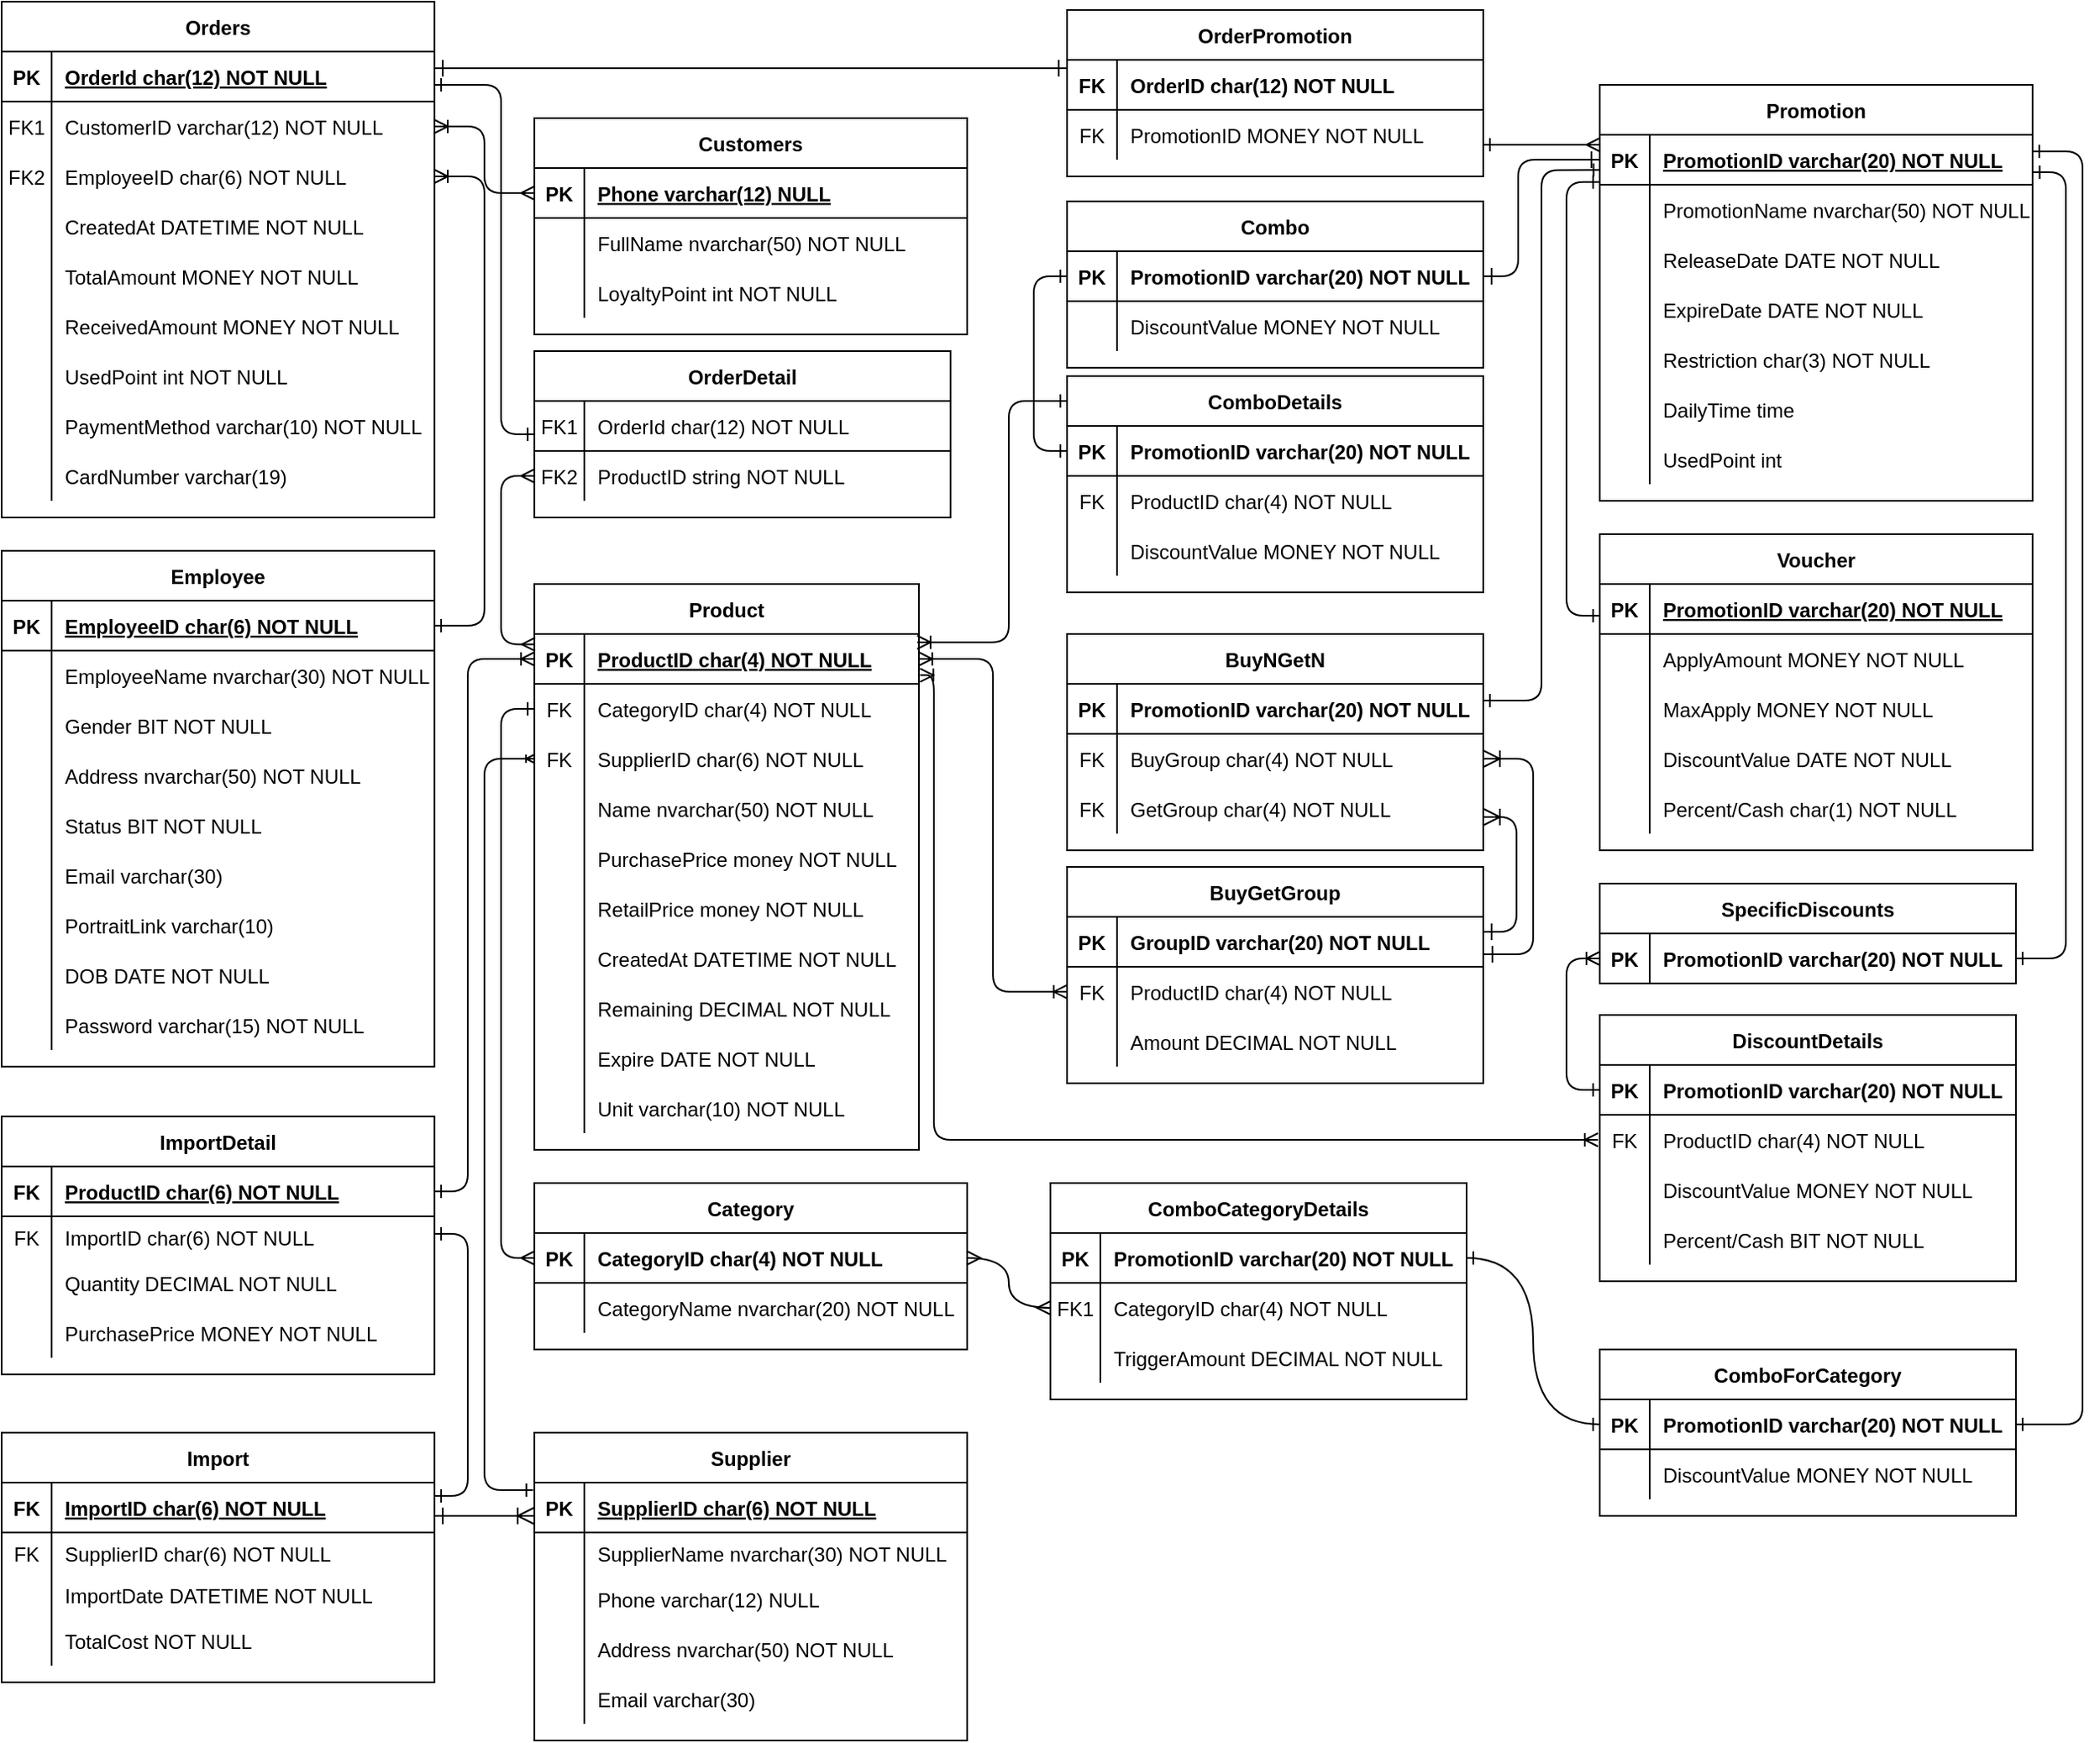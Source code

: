 <mxfile version="26.2.4">
  <diagram id="R2lEEEUBdFMjLlhIrx00" name="Page-1">
    <mxGraphModel dx="1001" dy="1060" grid="1" gridSize="10" guides="1" tooltips="1" connect="1" arrows="1" fold="1" page="1" pageScale="1" pageWidth="1300" pageHeight="1100" math="0" shadow="0" extFonts="Permanent Marker^https://fonts.googleapis.com/css?family=Permanent+Marker">
      <root>
        <mxCell id="0" />
        <mxCell id="1" parent="0" />
        <mxCell id="C-vyLk0tnHw3VtMMgP7b-1" value="" style="edgeStyle=entityRelationEdgeStyle;endArrow=ERoneToMany;startArrow=ERmany;endFill=0;startFill=0;" parent="1" source="C-vyLk0tnHw3VtMMgP7b-24" target="C-vyLk0tnHw3VtMMgP7b-6" edge="1">
          <mxGeometry width="100" height="100" relative="1" as="geometry">
            <mxPoint x="29" y="721" as="sourcePoint" />
            <mxPoint x="129" y="621" as="targetPoint" />
            <Array as="points">
              <mxPoint x="299" y="111" />
              <mxPoint x="309" y="111" />
              <mxPoint x="319" y="111" />
              <mxPoint x="249" y="111" />
            </Array>
          </mxGeometry>
        </mxCell>
        <mxCell id="C-vyLk0tnHw3VtMMgP7b-12" value="" style="edgeStyle=elbowEdgeStyle;endArrow=ERone;startArrow=ERone;endFill=0;startFill=0;entryX=0;entryY=0.5;entryDx=0;entryDy=0;" parent="1" edge="1">
          <mxGeometry width="100" height="100" relative="1" as="geometry">
            <mxPoint x="279" y="61" as="sourcePoint" />
            <mxPoint x="339" y="271" as="targetPoint" />
            <Array as="points">
              <mxPoint x="319" y="171" />
            </Array>
          </mxGeometry>
        </mxCell>
        <mxCell id="C-vyLk0tnHw3VtMMgP7b-2" value="Orders" style="shape=table;startSize=30;container=1;collapsible=1;childLayout=tableLayout;fixedRows=1;rowLines=0;fontStyle=1;align=center;resizeLast=1;" parent="1" vertex="1">
          <mxGeometry x="19" y="11" width="260" height="310" as="geometry" />
        </mxCell>
        <mxCell id="C-vyLk0tnHw3VtMMgP7b-3" value="" style="shape=partialRectangle;collapsible=0;dropTarget=0;pointerEvents=0;fillColor=none;points=[[0,0.5],[1,0.5]];portConstraint=eastwest;top=0;left=0;right=0;bottom=1;" parent="C-vyLk0tnHw3VtMMgP7b-2" vertex="1">
          <mxGeometry y="30" width="260" height="30" as="geometry" />
        </mxCell>
        <mxCell id="C-vyLk0tnHw3VtMMgP7b-4" value="PK" style="shape=partialRectangle;overflow=hidden;connectable=0;fillColor=none;top=0;left=0;bottom=0;right=0;fontStyle=1;" parent="C-vyLk0tnHw3VtMMgP7b-3" vertex="1">
          <mxGeometry width="30" height="30" as="geometry">
            <mxRectangle width="30" height="30" as="alternateBounds" />
          </mxGeometry>
        </mxCell>
        <mxCell id="C-vyLk0tnHw3VtMMgP7b-5" value="OrderId char(12) NOT NULL " style="shape=partialRectangle;overflow=hidden;connectable=0;fillColor=none;top=0;left=0;bottom=0;right=0;align=left;spacingLeft=6;fontStyle=5;" parent="C-vyLk0tnHw3VtMMgP7b-3" vertex="1">
          <mxGeometry x="30" width="230" height="30" as="geometry">
            <mxRectangle width="230" height="30" as="alternateBounds" />
          </mxGeometry>
        </mxCell>
        <mxCell id="C-vyLk0tnHw3VtMMgP7b-6" value="" style="shape=partialRectangle;collapsible=0;dropTarget=0;pointerEvents=0;fillColor=none;points=[[0,0.5],[1,0.5]];portConstraint=eastwest;top=0;left=0;right=0;bottom=0;" parent="C-vyLk0tnHw3VtMMgP7b-2" vertex="1">
          <mxGeometry y="60" width="260" height="30" as="geometry" />
        </mxCell>
        <mxCell id="C-vyLk0tnHw3VtMMgP7b-7" value="FK1" style="shape=partialRectangle;overflow=hidden;connectable=0;fillColor=none;top=0;left=0;bottom=0;right=0;" parent="C-vyLk0tnHw3VtMMgP7b-6" vertex="1">
          <mxGeometry width="30" height="30" as="geometry">
            <mxRectangle width="30" height="30" as="alternateBounds" />
          </mxGeometry>
        </mxCell>
        <mxCell id="C-vyLk0tnHw3VtMMgP7b-8" value="CustomerID varchar(12) NOT NULL" style="shape=partialRectangle;overflow=hidden;connectable=0;fillColor=none;top=0;left=0;bottom=0;right=0;align=left;spacingLeft=6;fontStyle=0" parent="C-vyLk0tnHw3VtMMgP7b-6" vertex="1">
          <mxGeometry x="30" width="230" height="30" as="geometry">
            <mxRectangle width="230" height="30" as="alternateBounds" />
          </mxGeometry>
        </mxCell>
        <mxCell id="C-vyLk0tnHw3VtMMgP7b-9" value="" style="shape=partialRectangle;collapsible=0;dropTarget=0;pointerEvents=0;fillColor=none;points=[[0,0.5],[1,0.5]];portConstraint=eastwest;top=0;left=0;right=0;bottom=0;" parent="C-vyLk0tnHw3VtMMgP7b-2" vertex="1">
          <mxGeometry y="90" width="260" height="30" as="geometry" />
        </mxCell>
        <mxCell id="C-vyLk0tnHw3VtMMgP7b-10" value="FK2" style="shape=partialRectangle;overflow=hidden;connectable=0;fillColor=none;top=0;left=0;bottom=0;right=0;" parent="C-vyLk0tnHw3VtMMgP7b-9" vertex="1">
          <mxGeometry width="30" height="30" as="geometry">
            <mxRectangle width="30" height="30" as="alternateBounds" />
          </mxGeometry>
        </mxCell>
        <mxCell id="C-vyLk0tnHw3VtMMgP7b-11" value="EmployeeID char(6) NOT NULL" style="shape=partialRectangle;overflow=hidden;connectable=0;fillColor=none;top=0;left=0;bottom=0;right=0;align=left;spacingLeft=6;" parent="C-vyLk0tnHw3VtMMgP7b-9" vertex="1">
          <mxGeometry x="30" width="230" height="30" as="geometry">
            <mxRectangle width="230" height="30" as="alternateBounds" />
          </mxGeometry>
        </mxCell>
        <mxCell id="pz9vE4mdcphfOGKdU-RO-78" value="" style="shape=partialRectangle;collapsible=0;dropTarget=0;pointerEvents=0;fillColor=none;points=[[0,0.5],[1,0.5]];portConstraint=eastwest;top=0;left=0;right=0;bottom=0;" parent="C-vyLk0tnHw3VtMMgP7b-2" vertex="1">
          <mxGeometry y="120" width="260" height="30" as="geometry" />
        </mxCell>
        <mxCell id="pz9vE4mdcphfOGKdU-RO-79" value="" style="shape=partialRectangle;overflow=hidden;connectable=0;fillColor=none;top=0;left=0;bottom=0;right=0;" parent="pz9vE4mdcphfOGKdU-RO-78" vertex="1">
          <mxGeometry width="30" height="30" as="geometry">
            <mxRectangle width="30" height="30" as="alternateBounds" />
          </mxGeometry>
        </mxCell>
        <mxCell id="pz9vE4mdcphfOGKdU-RO-80" value="CreatedAt DATETIME NOT NULL" style="shape=partialRectangle;overflow=hidden;connectable=0;fillColor=none;top=0;left=0;bottom=0;right=0;align=left;spacingLeft=6;" parent="pz9vE4mdcphfOGKdU-RO-78" vertex="1">
          <mxGeometry x="30" width="230" height="30" as="geometry">
            <mxRectangle width="230" height="30" as="alternateBounds" />
          </mxGeometry>
        </mxCell>
        <mxCell id="pz9vE4mdcphfOGKdU-RO-81" value="" style="shape=partialRectangle;collapsible=0;dropTarget=0;pointerEvents=0;fillColor=none;points=[[0,0.5],[1,0.5]];portConstraint=eastwest;top=0;left=0;right=0;bottom=0;" parent="C-vyLk0tnHw3VtMMgP7b-2" vertex="1">
          <mxGeometry y="150" width="260" height="30" as="geometry" />
        </mxCell>
        <mxCell id="pz9vE4mdcphfOGKdU-RO-82" value="" style="shape=partialRectangle;overflow=hidden;connectable=0;fillColor=none;top=0;left=0;bottom=0;right=0;" parent="pz9vE4mdcphfOGKdU-RO-81" vertex="1">
          <mxGeometry width="30" height="30" as="geometry">
            <mxRectangle width="30" height="30" as="alternateBounds" />
          </mxGeometry>
        </mxCell>
        <mxCell id="pz9vE4mdcphfOGKdU-RO-83" value="TotalAmount MONEY NOT NULL" style="shape=partialRectangle;overflow=hidden;connectable=0;fillColor=none;top=0;left=0;bottom=0;right=0;align=left;spacingLeft=6;" parent="pz9vE4mdcphfOGKdU-RO-81" vertex="1">
          <mxGeometry x="30" width="230" height="30" as="geometry">
            <mxRectangle width="230" height="30" as="alternateBounds" />
          </mxGeometry>
        </mxCell>
        <mxCell id="pz9vE4mdcphfOGKdU-RO-84" value="" style="shape=partialRectangle;collapsible=0;dropTarget=0;pointerEvents=0;fillColor=none;points=[[0,0.5],[1,0.5]];portConstraint=eastwest;top=0;left=0;right=0;bottom=0;" parent="C-vyLk0tnHw3VtMMgP7b-2" vertex="1">
          <mxGeometry y="180" width="260" height="30" as="geometry" />
        </mxCell>
        <mxCell id="pz9vE4mdcphfOGKdU-RO-85" value="" style="shape=partialRectangle;overflow=hidden;connectable=0;fillColor=none;top=0;left=0;bottom=0;right=0;" parent="pz9vE4mdcphfOGKdU-RO-84" vertex="1">
          <mxGeometry width="30" height="30" as="geometry">
            <mxRectangle width="30" height="30" as="alternateBounds" />
          </mxGeometry>
        </mxCell>
        <mxCell id="pz9vE4mdcphfOGKdU-RO-86" value="ReceivedAmount MONEY NOT NULL" style="shape=partialRectangle;overflow=hidden;connectable=0;fillColor=none;top=0;left=0;bottom=0;right=0;align=left;spacingLeft=6;" parent="pz9vE4mdcphfOGKdU-RO-84" vertex="1">
          <mxGeometry x="30" width="230" height="30" as="geometry">
            <mxRectangle width="230" height="30" as="alternateBounds" />
          </mxGeometry>
        </mxCell>
        <mxCell id="pz9vE4mdcphfOGKdU-RO-87" value="" style="shape=partialRectangle;collapsible=0;dropTarget=0;pointerEvents=0;fillColor=none;points=[[0,0.5],[1,0.5]];portConstraint=eastwest;top=0;left=0;right=0;bottom=0;" parent="C-vyLk0tnHw3VtMMgP7b-2" vertex="1">
          <mxGeometry y="210" width="260" height="30" as="geometry" />
        </mxCell>
        <mxCell id="pz9vE4mdcphfOGKdU-RO-88" value="" style="shape=partialRectangle;overflow=hidden;connectable=0;fillColor=none;top=0;left=0;bottom=0;right=0;" parent="pz9vE4mdcphfOGKdU-RO-87" vertex="1">
          <mxGeometry width="30" height="30" as="geometry">
            <mxRectangle width="30" height="30" as="alternateBounds" />
          </mxGeometry>
        </mxCell>
        <mxCell id="pz9vE4mdcphfOGKdU-RO-89" value="UsedPoint int NOT NULL" style="shape=partialRectangle;overflow=hidden;connectable=0;fillColor=none;top=0;left=0;bottom=0;right=0;align=left;spacingLeft=6;" parent="pz9vE4mdcphfOGKdU-RO-87" vertex="1">
          <mxGeometry x="30" width="230" height="30" as="geometry">
            <mxRectangle width="230" height="30" as="alternateBounds" />
          </mxGeometry>
        </mxCell>
        <mxCell id="pz9vE4mdcphfOGKdU-RO-90" value="" style="shape=partialRectangle;collapsible=0;dropTarget=0;pointerEvents=0;fillColor=none;points=[[0,0.5],[1,0.5]];portConstraint=eastwest;top=0;left=0;right=0;bottom=0;" parent="C-vyLk0tnHw3VtMMgP7b-2" vertex="1">
          <mxGeometry y="240" width="260" height="30" as="geometry" />
        </mxCell>
        <mxCell id="pz9vE4mdcphfOGKdU-RO-91" value="" style="shape=partialRectangle;overflow=hidden;connectable=0;fillColor=none;top=0;left=0;bottom=0;right=0;" parent="pz9vE4mdcphfOGKdU-RO-90" vertex="1">
          <mxGeometry width="30" height="30" as="geometry">
            <mxRectangle width="30" height="30" as="alternateBounds" />
          </mxGeometry>
        </mxCell>
        <mxCell id="pz9vE4mdcphfOGKdU-RO-92" value="PaymentMethod varchar(10) NOT NULL" style="shape=partialRectangle;overflow=hidden;connectable=0;fillColor=none;top=0;left=0;bottom=0;right=0;align=left;spacingLeft=6;" parent="pz9vE4mdcphfOGKdU-RO-90" vertex="1">
          <mxGeometry x="30" width="230" height="30" as="geometry">
            <mxRectangle width="230" height="30" as="alternateBounds" />
          </mxGeometry>
        </mxCell>
        <mxCell id="pz9vE4mdcphfOGKdU-RO-93" value="" style="shape=partialRectangle;collapsible=0;dropTarget=0;pointerEvents=0;fillColor=none;points=[[0,0.5],[1,0.5]];portConstraint=eastwest;top=0;left=0;right=0;bottom=0;" parent="C-vyLk0tnHw3VtMMgP7b-2" vertex="1">
          <mxGeometry y="270" width="260" height="30" as="geometry" />
        </mxCell>
        <mxCell id="pz9vE4mdcphfOGKdU-RO-94" value="" style="shape=partialRectangle;overflow=hidden;connectable=0;fillColor=none;top=0;left=0;bottom=0;right=0;" parent="pz9vE4mdcphfOGKdU-RO-93" vertex="1">
          <mxGeometry width="30" height="30" as="geometry">
            <mxRectangle width="30" height="30" as="alternateBounds" />
          </mxGeometry>
        </mxCell>
        <mxCell id="pz9vE4mdcphfOGKdU-RO-95" value="CardNumber varchar(19)" style="shape=partialRectangle;overflow=hidden;connectable=0;fillColor=none;top=0;left=0;bottom=0;right=0;align=left;spacingLeft=6;" parent="pz9vE4mdcphfOGKdU-RO-93" vertex="1">
          <mxGeometry x="30" width="230" height="30" as="geometry">
            <mxRectangle width="230" height="30" as="alternateBounds" />
          </mxGeometry>
        </mxCell>
        <mxCell id="C-vyLk0tnHw3VtMMgP7b-13" value="OrderDetail" style="shape=table;startSize=30;container=1;collapsible=1;childLayout=tableLayout;fixedRows=1;rowLines=0;fontStyle=1;align=center;resizeLast=1;" parent="1" vertex="1">
          <mxGeometry x="339" y="221" width="250" height="100" as="geometry" />
        </mxCell>
        <mxCell id="C-vyLk0tnHw3VtMMgP7b-14" value="" style="shape=partialRectangle;collapsible=0;dropTarget=0;pointerEvents=0;fillColor=none;points=[[0,0.5],[1,0.5]];portConstraint=eastwest;top=0;left=0;right=0;bottom=1;" parent="C-vyLk0tnHw3VtMMgP7b-13" vertex="1">
          <mxGeometry y="30" width="250" height="30" as="geometry" />
        </mxCell>
        <mxCell id="C-vyLk0tnHw3VtMMgP7b-15" value="FK1" style="shape=partialRectangle;overflow=hidden;connectable=0;fillColor=none;top=0;left=0;bottom=0;right=0;fontStyle=0;" parent="C-vyLk0tnHw3VtMMgP7b-14" vertex="1">
          <mxGeometry width="30" height="30" as="geometry">
            <mxRectangle width="30" height="30" as="alternateBounds" />
          </mxGeometry>
        </mxCell>
        <mxCell id="C-vyLk0tnHw3VtMMgP7b-16" value="OrderId char(12) NOT NULL" style="shape=partialRectangle;overflow=hidden;connectable=0;fillColor=none;top=0;left=0;bottom=0;right=0;align=left;spacingLeft=6;fontStyle=0;" parent="C-vyLk0tnHw3VtMMgP7b-14" vertex="1">
          <mxGeometry x="30" width="220" height="30" as="geometry">
            <mxRectangle width="220" height="30" as="alternateBounds" />
          </mxGeometry>
        </mxCell>
        <mxCell id="C-vyLk0tnHw3VtMMgP7b-17" value="" style="shape=partialRectangle;collapsible=0;dropTarget=0;pointerEvents=0;fillColor=none;points=[[0,0.5],[1,0.5]];portConstraint=eastwest;top=0;left=0;right=0;bottom=0;" parent="C-vyLk0tnHw3VtMMgP7b-13" vertex="1">
          <mxGeometry y="60" width="250" height="30" as="geometry" />
        </mxCell>
        <mxCell id="C-vyLk0tnHw3VtMMgP7b-18" value="FK2" style="shape=partialRectangle;overflow=hidden;connectable=0;fillColor=none;top=0;left=0;bottom=0;right=0;" parent="C-vyLk0tnHw3VtMMgP7b-17" vertex="1">
          <mxGeometry width="30" height="30" as="geometry">
            <mxRectangle width="30" height="30" as="alternateBounds" />
          </mxGeometry>
        </mxCell>
        <mxCell id="C-vyLk0tnHw3VtMMgP7b-19" value="ProductID string NOT NULL" style="shape=partialRectangle;overflow=hidden;connectable=0;fillColor=none;top=0;left=0;bottom=0;right=0;align=left;spacingLeft=6;fontStyle=0" parent="C-vyLk0tnHw3VtMMgP7b-17" vertex="1">
          <mxGeometry x="30" width="220" height="30" as="geometry">
            <mxRectangle width="220" height="30" as="alternateBounds" />
          </mxGeometry>
        </mxCell>
        <mxCell id="C-vyLk0tnHw3VtMMgP7b-23" value="Customers" style="shape=table;startSize=30;container=1;collapsible=1;childLayout=tableLayout;fixedRows=1;rowLines=0;fontStyle=1;align=center;resizeLast=1;" parent="1" vertex="1">
          <mxGeometry x="339" y="81" width="260" height="130" as="geometry">
            <mxRectangle x="120" y="120" width="100" height="30" as="alternateBounds" />
          </mxGeometry>
        </mxCell>
        <mxCell id="C-vyLk0tnHw3VtMMgP7b-24" value="" style="shape=partialRectangle;collapsible=0;dropTarget=0;pointerEvents=0;fillColor=none;points=[[0,0.5],[1,0.5]];portConstraint=eastwest;top=0;left=0;right=0;bottom=1;" parent="C-vyLk0tnHw3VtMMgP7b-23" vertex="1">
          <mxGeometry y="30" width="260" height="30" as="geometry" />
        </mxCell>
        <mxCell id="C-vyLk0tnHw3VtMMgP7b-25" value="PK" style="shape=partialRectangle;overflow=hidden;connectable=0;fillColor=none;top=0;left=0;bottom=0;right=0;fontStyle=1;" parent="C-vyLk0tnHw3VtMMgP7b-24" vertex="1">
          <mxGeometry width="30" height="30" as="geometry">
            <mxRectangle width="30" height="30" as="alternateBounds" />
          </mxGeometry>
        </mxCell>
        <mxCell id="C-vyLk0tnHw3VtMMgP7b-26" value="Phone varchar(12) NULL " style="shape=partialRectangle;overflow=hidden;connectable=0;fillColor=none;top=0;left=0;bottom=0;right=0;align=left;spacingLeft=6;fontStyle=5;" parent="C-vyLk0tnHw3VtMMgP7b-24" vertex="1">
          <mxGeometry x="30" width="230" height="30" as="geometry">
            <mxRectangle width="230" height="30" as="alternateBounds" />
          </mxGeometry>
        </mxCell>
        <mxCell id="C-vyLk0tnHw3VtMMgP7b-27" value="" style="shape=partialRectangle;collapsible=0;dropTarget=0;pointerEvents=0;fillColor=none;points=[[0,0.5],[1,0.5]];portConstraint=eastwest;top=0;left=0;right=0;bottom=0;" parent="C-vyLk0tnHw3VtMMgP7b-23" vertex="1">
          <mxGeometry y="60" width="260" height="30" as="geometry" />
        </mxCell>
        <mxCell id="C-vyLk0tnHw3VtMMgP7b-28" value="" style="shape=partialRectangle;overflow=hidden;connectable=0;fillColor=none;top=0;left=0;bottom=0;right=0;" parent="C-vyLk0tnHw3VtMMgP7b-27" vertex="1">
          <mxGeometry width="30" height="30" as="geometry">
            <mxRectangle width="30" height="30" as="alternateBounds" />
          </mxGeometry>
        </mxCell>
        <mxCell id="C-vyLk0tnHw3VtMMgP7b-29" value="FullName nvarchar(50) NOT NULL" style="shape=partialRectangle;overflow=hidden;connectable=0;fillColor=none;top=0;left=0;bottom=0;right=0;align=left;spacingLeft=6;" parent="C-vyLk0tnHw3VtMMgP7b-27" vertex="1">
          <mxGeometry x="30" width="230" height="30" as="geometry">
            <mxRectangle width="230" height="30" as="alternateBounds" />
          </mxGeometry>
        </mxCell>
        <mxCell id="pz9vE4mdcphfOGKdU-RO-74" value="" style="shape=partialRectangle;collapsible=0;dropTarget=0;pointerEvents=0;fillColor=none;points=[[0,0.5],[1,0.5]];portConstraint=eastwest;top=0;left=0;right=0;bottom=0;" parent="C-vyLk0tnHw3VtMMgP7b-23" vertex="1">
          <mxGeometry y="90" width="260" height="30" as="geometry" />
        </mxCell>
        <mxCell id="pz9vE4mdcphfOGKdU-RO-75" value="" style="shape=partialRectangle;overflow=hidden;connectable=0;fillColor=none;top=0;left=0;bottom=0;right=0;" parent="pz9vE4mdcphfOGKdU-RO-74" vertex="1">
          <mxGeometry width="30" height="30" as="geometry">
            <mxRectangle width="30" height="30" as="alternateBounds" />
          </mxGeometry>
        </mxCell>
        <mxCell id="pz9vE4mdcphfOGKdU-RO-76" value="LoyaltyPoint int NOT NULL" style="shape=partialRectangle;overflow=hidden;connectable=0;fillColor=none;top=0;left=0;bottom=0;right=0;align=left;spacingLeft=6;" parent="pz9vE4mdcphfOGKdU-RO-74" vertex="1">
          <mxGeometry x="30" width="230" height="30" as="geometry">
            <mxRectangle width="230" height="30" as="alternateBounds" />
          </mxGeometry>
        </mxCell>
        <mxCell id="pz9vE4mdcphfOGKdU-RO-5" value="Product" style="shape=table;startSize=30;container=1;collapsible=1;childLayout=tableLayout;fixedRows=1;rowLines=0;fontStyle=1;align=center;resizeLast=1;" parent="1" vertex="1">
          <mxGeometry x="339" y="361" width="231" height="340" as="geometry" />
        </mxCell>
        <mxCell id="pz9vE4mdcphfOGKdU-RO-6" value="" style="shape=partialRectangle;collapsible=0;dropTarget=0;pointerEvents=0;fillColor=none;points=[[0,0.5],[1,0.5]];portConstraint=eastwest;top=0;left=0;right=0;bottom=1;" parent="pz9vE4mdcphfOGKdU-RO-5" vertex="1">
          <mxGeometry y="30" width="231" height="30" as="geometry" />
        </mxCell>
        <mxCell id="pz9vE4mdcphfOGKdU-RO-7" value="PK" style="shape=partialRectangle;overflow=hidden;connectable=0;fillColor=none;top=0;left=0;bottom=0;right=0;fontStyle=1;" parent="pz9vE4mdcphfOGKdU-RO-6" vertex="1">
          <mxGeometry width="30" height="30" as="geometry">
            <mxRectangle width="30" height="30" as="alternateBounds" />
          </mxGeometry>
        </mxCell>
        <mxCell id="pz9vE4mdcphfOGKdU-RO-8" value="ProductID char(4) NOT NULL " style="shape=partialRectangle;overflow=hidden;connectable=0;fillColor=none;top=0;left=0;bottom=0;right=0;align=left;spacingLeft=6;fontStyle=5;" parent="pz9vE4mdcphfOGKdU-RO-6" vertex="1">
          <mxGeometry x="30" width="201" height="30" as="geometry">
            <mxRectangle width="201" height="30" as="alternateBounds" />
          </mxGeometry>
        </mxCell>
        <mxCell id="pz9vE4mdcphfOGKdU-RO-9" value="" style="shape=partialRectangle;collapsible=0;dropTarget=0;pointerEvents=0;fillColor=none;points=[[0,0.5],[1,0.5]];portConstraint=eastwest;top=0;left=0;right=0;bottom=0;" parent="pz9vE4mdcphfOGKdU-RO-5" vertex="1">
          <mxGeometry y="60" width="231" height="30" as="geometry" />
        </mxCell>
        <mxCell id="pz9vE4mdcphfOGKdU-RO-10" value="FK" style="shape=partialRectangle;overflow=hidden;connectable=0;fillColor=none;top=0;left=0;bottom=0;right=0;" parent="pz9vE4mdcphfOGKdU-RO-9" vertex="1">
          <mxGeometry width="30" height="30" as="geometry">
            <mxRectangle width="30" height="30" as="alternateBounds" />
          </mxGeometry>
        </mxCell>
        <mxCell id="pz9vE4mdcphfOGKdU-RO-11" value="CategoryID char(4) NOT NULL" style="shape=partialRectangle;overflow=hidden;connectable=0;fillColor=none;top=0;left=0;bottom=0;right=0;align=left;spacingLeft=6;" parent="pz9vE4mdcphfOGKdU-RO-9" vertex="1">
          <mxGeometry x="30" width="201" height="30" as="geometry">
            <mxRectangle width="201" height="30" as="alternateBounds" />
          </mxGeometry>
        </mxCell>
        <mxCell id="pz9vE4mdcphfOGKdU-RO-50" value="" style="shape=partialRectangle;collapsible=0;dropTarget=0;pointerEvents=0;fillColor=none;points=[[0,0.5],[1,0.5]];portConstraint=eastwest;top=0;left=0;right=0;bottom=0;" parent="pz9vE4mdcphfOGKdU-RO-5" vertex="1">
          <mxGeometry y="90" width="231" height="30" as="geometry" />
        </mxCell>
        <mxCell id="pz9vE4mdcphfOGKdU-RO-51" value="FK" style="shape=partialRectangle;overflow=hidden;connectable=0;fillColor=none;top=0;left=0;bottom=0;right=0;" parent="pz9vE4mdcphfOGKdU-RO-50" vertex="1">
          <mxGeometry width="30" height="30" as="geometry">
            <mxRectangle width="30" height="30" as="alternateBounds" />
          </mxGeometry>
        </mxCell>
        <mxCell id="pz9vE4mdcphfOGKdU-RO-52" value="SupplierID char(6) NOT NULL" style="shape=partialRectangle;overflow=hidden;connectable=0;fillColor=none;top=0;left=0;bottom=0;right=0;align=left;spacingLeft=6;" parent="pz9vE4mdcphfOGKdU-RO-50" vertex="1">
          <mxGeometry x="30" width="201" height="30" as="geometry">
            <mxRectangle width="201" height="30" as="alternateBounds" />
          </mxGeometry>
        </mxCell>
        <mxCell id="pz9vE4mdcphfOGKdU-RO-53" value="" style="shape=partialRectangle;collapsible=0;dropTarget=0;pointerEvents=0;fillColor=none;points=[[0,0.5],[1,0.5]];portConstraint=eastwest;top=0;left=0;right=0;bottom=0;" parent="pz9vE4mdcphfOGKdU-RO-5" vertex="1">
          <mxGeometry y="120" width="231" height="30" as="geometry" />
        </mxCell>
        <mxCell id="pz9vE4mdcphfOGKdU-RO-54" value="" style="shape=partialRectangle;overflow=hidden;connectable=0;fillColor=none;top=0;left=0;bottom=0;right=0;" parent="pz9vE4mdcphfOGKdU-RO-53" vertex="1">
          <mxGeometry width="30" height="30" as="geometry">
            <mxRectangle width="30" height="30" as="alternateBounds" />
          </mxGeometry>
        </mxCell>
        <mxCell id="pz9vE4mdcphfOGKdU-RO-55" value="Name nvarchar(50) NOT NULL" style="shape=partialRectangle;overflow=hidden;connectable=0;fillColor=none;top=0;left=0;bottom=0;right=0;align=left;spacingLeft=6;" parent="pz9vE4mdcphfOGKdU-RO-53" vertex="1">
          <mxGeometry x="30" width="201" height="30" as="geometry">
            <mxRectangle width="201" height="30" as="alternateBounds" />
          </mxGeometry>
        </mxCell>
        <mxCell id="pz9vE4mdcphfOGKdU-RO-56" value="" style="shape=partialRectangle;collapsible=0;dropTarget=0;pointerEvents=0;fillColor=none;points=[[0,0.5],[1,0.5]];portConstraint=eastwest;top=0;left=0;right=0;bottom=0;" parent="pz9vE4mdcphfOGKdU-RO-5" vertex="1">
          <mxGeometry y="150" width="231" height="30" as="geometry" />
        </mxCell>
        <mxCell id="pz9vE4mdcphfOGKdU-RO-57" value="" style="shape=partialRectangle;overflow=hidden;connectable=0;fillColor=none;top=0;left=0;bottom=0;right=0;" parent="pz9vE4mdcphfOGKdU-RO-56" vertex="1">
          <mxGeometry width="30" height="30" as="geometry">
            <mxRectangle width="30" height="30" as="alternateBounds" />
          </mxGeometry>
        </mxCell>
        <mxCell id="pz9vE4mdcphfOGKdU-RO-58" value="PurchasePrice money NOT NULL" style="shape=partialRectangle;overflow=hidden;connectable=0;fillColor=none;top=0;left=0;bottom=0;right=0;align=left;spacingLeft=6;" parent="pz9vE4mdcphfOGKdU-RO-56" vertex="1">
          <mxGeometry x="30" width="201" height="30" as="geometry">
            <mxRectangle width="201" height="30" as="alternateBounds" />
          </mxGeometry>
        </mxCell>
        <mxCell id="pz9vE4mdcphfOGKdU-RO-59" value="" style="shape=partialRectangle;collapsible=0;dropTarget=0;pointerEvents=0;fillColor=none;points=[[0,0.5],[1,0.5]];portConstraint=eastwest;top=0;left=0;right=0;bottom=0;" parent="pz9vE4mdcphfOGKdU-RO-5" vertex="1">
          <mxGeometry y="180" width="231" height="30" as="geometry" />
        </mxCell>
        <mxCell id="pz9vE4mdcphfOGKdU-RO-60" value="" style="shape=partialRectangle;overflow=hidden;connectable=0;fillColor=none;top=0;left=0;bottom=0;right=0;" parent="pz9vE4mdcphfOGKdU-RO-59" vertex="1">
          <mxGeometry width="30" height="30" as="geometry">
            <mxRectangle width="30" height="30" as="alternateBounds" />
          </mxGeometry>
        </mxCell>
        <mxCell id="pz9vE4mdcphfOGKdU-RO-61" value="RetailPrice money NOT NULL" style="shape=partialRectangle;overflow=hidden;connectable=0;fillColor=none;top=0;left=0;bottom=0;right=0;align=left;spacingLeft=6;" parent="pz9vE4mdcphfOGKdU-RO-59" vertex="1">
          <mxGeometry x="30" width="201" height="30" as="geometry">
            <mxRectangle width="201" height="30" as="alternateBounds" />
          </mxGeometry>
        </mxCell>
        <mxCell id="pz9vE4mdcphfOGKdU-RO-62" value="" style="shape=partialRectangle;collapsible=0;dropTarget=0;pointerEvents=0;fillColor=none;points=[[0,0.5],[1,0.5]];portConstraint=eastwest;top=0;left=0;right=0;bottom=0;" parent="pz9vE4mdcphfOGKdU-RO-5" vertex="1">
          <mxGeometry y="210" width="231" height="30" as="geometry" />
        </mxCell>
        <mxCell id="pz9vE4mdcphfOGKdU-RO-63" value="" style="shape=partialRectangle;overflow=hidden;connectable=0;fillColor=none;top=0;left=0;bottom=0;right=0;" parent="pz9vE4mdcphfOGKdU-RO-62" vertex="1">
          <mxGeometry width="30" height="30" as="geometry">
            <mxRectangle width="30" height="30" as="alternateBounds" />
          </mxGeometry>
        </mxCell>
        <mxCell id="pz9vE4mdcphfOGKdU-RO-64" value="CreatedAt DATETIME NOT NULL" style="shape=partialRectangle;overflow=hidden;connectable=0;fillColor=none;top=0;left=0;bottom=0;right=0;align=left;spacingLeft=6;" parent="pz9vE4mdcphfOGKdU-RO-62" vertex="1">
          <mxGeometry x="30" width="201" height="30" as="geometry">
            <mxRectangle width="201" height="30" as="alternateBounds" />
          </mxGeometry>
        </mxCell>
        <mxCell id="pz9vE4mdcphfOGKdU-RO-65" value="" style="shape=partialRectangle;collapsible=0;dropTarget=0;pointerEvents=0;fillColor=none;points=[[0,0.5],[1,0.5]];portConstraint=eastwest;top=0;left=0;right=0;bottom=0;" parent="pz9vE4mdcphfOGKdU-RO-5" vertex="1">
          <mxGeometry y="240" width="231" height="30" as="geometry" />
        </mxCell>
        <mxCell id="pz9vE4mdcphfOGKdU-RO-66" value="" style="shape=partialRectangle;overflow=hidden;connectable=0;fillColor=none;top=0;left=0;bottom=0;right=0;" parent="pz9vE4mdcphfOGKdU-RO-65" vertex="1">
          <mxGeometry width="30" height="30" as="geometry">
            <mxRectangle width="30" height="30" as="alternateBounds" />
          </mxGeometry>
        </mxCell>
        <mxCell id="pz9vE4mdcphfOGKdU-RO-67" value="Remaining DECIMAL NOT NULL" style="shape=partialRectangle;overflow=hidden;connectable=0;fillColor=none;top=0;left=0;bottom=0;right=0;align=left;spacingLeft=6;" parent="pz9vE4mdcphfOGKdU-RO-65" vertex="1">
          <mxGeometry x="30" width="201" height="30" as="geometry">
            <mxRectangle width="201" height="30" as="alternateBounds" />
          </mxGeometry>
        </mxCell>
        <mxCell id="pz9vE4mdcphfOGKdU-RO-68" value="" style="shape=partialRectangle;collapsible=0;dropTarget=0;pointerEvents=0;fillColor=none;points=[[0,0.5],[1,0.5]];portConstraint=eastwest;top=0;left=0;right=0;bottom=0;" parent="pz9vE4mdcphfOGKdU-RO-5" vertex="1">
          <mxGeometry y="270" width="231" height="30" as="geometry" />
        </mxCell>
        <mxCell id="pz9vE4mdcphfOGKdU-RO-69" value="" style="shape=partialRectangle;overflow=hidden;connectable=0;fillColor=none;top=0;left=0;bottom=0;right=0;" parent="pz9vE4mdcphfOGKdU-RO-68" vertex="1">
          <mxGeometry width="30" height="30" as="geometry">
            <mxRectangle width="30" height="30" as="alternateBounds" />
          </mxGeometry>
        </mxCell>
        <mxCell id="pz9vE4mdcphfOGKdU-RO-70" value="Expire DATE NOT NULL" style="shape=partialRectangle;overflow=hidden;connectable=0;fillColor=none;top=0;left=0;bottom=0;right=0;align=left;spacingLeft=6;" parent="pz9vE4mdcphfOGKdU-RO-68" vertex="1">
          <mxGeometry x="30" width="201" height="30" as="geometry">
            <mxRectangle width="201" height="30" as="alternateBounds" />
          </mxGeometry>
        </mxCell>
        <mxCell id="pz9vE4mdcphfOGKdU-RO-71" value="" style="shape=partialRectangle;collapsible=0;dropTarget=0;pointerEvents=0;fillColor=none;points=[[0,0.5],[1,0.5]];portConstraint=eastwest;top=0;left=0;right=0;bottom=0;" parent="pz9vE4mdcphfOGKdU-RO-5" vertex="1">
          <mxGeometry y="300" width="231" height="30" as="geometry" />
        </mxCell>
        <mxCell id="pz9vE4mdcphfOGKdU-RO-72" value="" style="shape=partialRectangle;overflow=hidden;connectable=0;fillColor=none;top=0;left=0;bottom=0;right=0;" parent="pz9vE4mdcphfOGKdU-RO-71" vertex="1">
          <mxGeometry width="30" height="30" as="geometry">
            <mxRectangle width="30" height="30" as="alternateBounds" />
          </mxGeometry>
        </mxCell>
        <mxCell id="pz9vE4mdcphfOGKdU-RO-73" value="Unit varchar(10) NOT NULL" style="shape=partialRectangle;overflow=hidden;connectable=0;fillColor=none;top=0;left=0;bottom=0;right=0;align=left;spacingLeft=6;" parent="pz9vE4mdcphfOGKdU-RO-71" vertex="1">
          <mxGeometry x="30" width="201" height="30" as="geometry">
            <mxRectangle width="201" height="30" as="alternateBounds" />
          </mxGeometry>
        </mxCell>
        <mxCell id="pz9vE4mdcphfOGKdU-RO-96" value="Employee" style="shape=table;startSize=30;container=1;collapsible=1;childLayout=tableLayout;fixedRows=1;rowLines=0;fontStyle=1;align=center;resizeLast=1;" parent="1" vertex="1">
          <mxGeometry x="19" y="341" width="260" height="310" as="geometry" />
        </mxCell>
        <mxCell id="pz9vE4mdcphfOGKdU-RO-97" value="" style="shape=partialRectangle;collapsible=0;dropTarget=0;pointerEvents=0;fillColor=none;points=[[0,0.5],[1,0.5]];portConstraint=eastwest;top=0;left=0;right=0;bottom=1;" parent="pz9vE4mdcphfOGKdU-RO-96" vertex="1">
          <mxGeometry y="30" width="260" height="30" as="geometry" />
        </mxCell>
        <mxCell id="pz9vE4mdcphfOGKdU-RO-98" value="PK" style="shape=partialRectangle;overflow=hidden;connectable=0;fillColor=none;top=0;left=0;bottom=0;right=0;fontStyle=1;" parent="pz9vE4mdcphfOGKdU-RO-97" vertex="1">
          <mxGeometry width="30" height="30" as="geometry">
            <mxRectangle width="30" height="30" as="alternateBounds" />
          </mxGeometry>
        </mxCell>
        <mxCell id="pz9vE4mdcphfOGKdU-RO-99" value="EmployeeID char(6) NOT NULL " style="shape=partialRectangle;overflow=hidden;connectable=0;fillColor=none;top=0;left=0;bottom=0;right=0;align=left;spacingLeft=6;fontStyle=5;" parent="pz9vE4mdcphfOGKdU-RO-97" vertex="1">
          <mxGeometry x="30" width="230" height="30" as="geometry">
            <mxRectangle width="230" height="30" as="alternateBounds" />
          </mxGeometry>
        </mxCell>
        <mxCell id="pz9vE4mdcphfOGKdU-RO-100" value="" style="shape=partialRectangle;collapsible=0;dropTarget=0;pointerEvents=0;fillColor=none;points=[[0,0.5],[1,0.5]];portConstraint=eastwest;top=0;left=0;right=0;bottom=0;" parent="pz9vE4mdcphfOGKdU-RO-96" vertex="1">
          <mxGeometry y="60" width="260" height="30" as="geometry" />
        </mxCell>
        <mxCell id="pz9vE4mdcphfOGKdU-RO-101" value="" style="shape=partialRectangle;overflow=hidden;connectable=0;fillColor=none;top=0;left=0;bottom=0;right=0;" parent="pz9vE4mdcphfOGKdU-RO-100" vertex="1">
          <mxGeometry width="30" height="30" as="geometry">
            <mxRectangle width="30" height="30" as="alternateBounds" />
          </mxGeometry>
        </mxCell>
        <mxCell id="pz9vE4mdcphfOGKdU-RO-102" value="EmployeeName nvarchar(30) NOT NULL" style="shape=partialRectangle;overflow=hidden;connectable=0;fillColor=none;top=0;left=0;bottom=0;right=0;align=left;spacingLeft=6;fontStyle=0" parent="pz9vE4mdcphfOGKdU-RO-100" vertex="1">
          <mxGeometry x="30" width="230" height="30" as="geometry">
            <mxRectangle width="230" height="30" as="alternateBounds" />
          </mxGeometry>
        </mxCell>
        <mxCell id="pz9vE4mdcphfOGKdU-RO-103" value="" style="shape=partialRectangle;collapsible=0;dropTarget=0;pointerEvents=0;fillColor=none;points=[[0,0.5],[1,0.5]];portConstraint=eastwest;top=0;left=0;right=0;bottom=0;" parent="pz9vE4mdcphfOGKdU-RO-96" vertex="1">
          <mxGeometry y="90" width="260" height="30" as="geometry" />
        </mxCell>
        <mxCell id="pz9vE4mdcphfOGKdU-RO-104" value="" style="shape=partialRectangle;overflow=hidden;connectable=0;fillColor=none;top=0;left=0;bottom=0;right=0;" parent="pz9vE4mdcphfOGKdU-RO-103" vertex="1">
          <mxGeometry width="30" height="30" as="geometry">
            <mxRectangle width="30" height="30" as="alternateBounds" />
          </mxGeometry>
        </mxCell>
        <mxCell id="pz9vE4mdcphfOGKdU-RO-105" value="Gender BIT NOT NULL" style="shape=partialRectangle;overflow=hidden;connectable=0;fillColor=none;top=0;left=0;bottom=0;right=0;align=left;spacingLeft=6;" parent="pz9vE4mdcphfOGKdU-RO-103" vertex="1">
          <mxGeometry x="30" width="230" height="30" as="geometry">
            <mxRectangle width="230" height="30" as="alternateBounds" />
          </mxGeometry>
        </mxCell>
        <mxCell id="pz9vE4mdcphfOGKdU-RO-106" value="" style="shape=partialRectangle;collapsible=0;dropTarget=0;pointerEvents=0;fillColor=none;points=[[0,0.5],[1,0.5]];portConstraint=eastwest;top=0;left=0;right=0;bottom=0;" parent="pz9vE4mdcphfOGKdU-RO-96" vertex="1">
          <mxGeometry y="120" width="260" height="30" as="geometry" />
        </mxCell>
        <mxCell id="pz9vE4mdcphfOGKdU-RO-107" value="" style="shape=partialRectangle;overflow=hidden;connectable=0;fillColor=none;top=0;left=0;bottom=0;right=0;" parent="pz9vE4mdcphfOGKdU-RO-106" vertex="1">
          <mxGeometry width="30" height="30" as="geometry">
            <mxRectangle width="30" height="30" as="alternateBounds" />
          </mxGeometry>
        </mxCell>
        <mxCell id="pz9vE4mdcphfOGKdU-RO-108" value="Address nvarchar(50) NOT NULL" style="shape=partialRectangle;overflow=hidden;connectable=0;fillColor=none;top=0;left=0;bottom=0;right=0;align=left;spacingLeft=6;" parent="pz9vE4mdcphfOGKdU-RO-106" vertex="1">
          <mxGeometry x="30" width="230" height="30" as="geometry">
            <mxRectangle width="230" height="30" as="alternateBounds" />
          </mxGeometry>
        </mxCell>
        <mxCell id="pz9vE4mdcphfOGKdU-RO-109" value="" style="shape=partialRectangle;collapsible=0;dropTarget=0;pointerEvents=0;fillColor=none;points=[[0,0.5],[1,0.5]];portConstraint=eastwest;top=0;left=0;right=0;bottom=0;" parent="pz9vE4mdcphfOGKdU-RO-96" vertex="1">
          <mxGeometry y="150" width="260" height="30" as="geometry" />
        </mxCell>
        <mxCell id="pz9vE4mdcphfOGKdU-RO-110" value="" style="shape=partialRectangle;overflow=hidden;connectable=0;fillColor=none;top=0;left=0;bottom=0;right=0;" parent="pz9vE4mdcphfOGKdU-RO-109" vertex="1">
          <mxGeometry width="30" height="30" as="geometry">
            <mxRectangle width="30" height="30" as="alternateBounds" />
          </mxGeometry>
        </mxCell>
        <mxCell id="pz9vE4mdcphfOGKdU-RO-111" value="Status BIT NOT NULL" style="shape=partialRectangle;overflow=hidden;connectable=0;fillColor=none;top=0;left=0;bottom=0;right=0;align=left;spacingLeft=6;" parent="pz9vE4mdcphfOGKdU-RO-109" vertex="1">
          <mxGeometry x="30" width="230" height="30" as="geometry">
            <mxRectangle width="230" height="30" as="alternateBounds" />
          </mxGeometry>
        </mxCell>
        <mxCell id="pz9vE4mdcphfOGKdU-RO-112" value="" style="shape=partialRectangle;collapsible=0;dropTarget=0;pointerEvents=0;fillColor=none;points=[[0,0.5],[1,0.5]];portConstraint=eastwest;top=0;left=0;right=0;bottom=0;" parent="pz9vE4mdcphfOGKdU-RO-96" vertex="1">
          <mxGeometry y="180" width="260" height="30" as="geometry" />
        </mxCell>
        <mxCell id="pz9vE4mdcphfOGKdU-RO-113" value="" style="shape=partialRectangle;overflow=hidden;connectable=0;fillColor=none;top=0;left=0;bottom=0;right=0;" parent="pz9vE4mdcphfOGKdU-RO-112" vertex="1">
          <mxGeometry width="30" height="30" as="geometry">
            <mxRectangle width="30" height="30" as="alternateBounds" />
          </mxGeometry>
        </mxCell>
        <mxCell id="pz9vE4mdcphfOGKdU-RO-114" value="Email varchar(30) " style="shape=partialRectangle;overflow=hidden;connectable=0;fillColor=none;top=0;left=0;bottom=0;right=0;align=left;spacingLeft=6;" parent="pz9vE4mdcphfOGKdU-RO-112" vertex="1">
          <mxGeometry x="30" width="230" height="30" as="geometry">
            <mxRectangle width="230" height="30" as="alternateBounds" />
          </mxGeometry>
        </mxCell>
        <mxCell id="pz9vE4mdcphfOGKdU-RO-115" value="" style="shape=partialRectangle;collapsible=0;dropTarget=0;pointerEvents=0;fillColor=none;points=[[0,0.5],[1,0.5]];portConstraint=eastwest;top=0;left=0;right=0;bottom=0;" parent="pz9vE4mdcphfOGKdU-RO-96" vertex="1">
          <mxGeometry y="210" width="260" height="30" as="geometry" />
        </mxCell>
        <mxCell id="pz9vE4mdcphfOGKdU-RO-116" value="" style="shape=partialRectangle;overflow=hidden;connectable=0;fillColor=none;top=0;left=0;bottom=0;right=0;" parent="pz9vE4mdcphfOGKdU-RO-115" vertex="1">
          <mxGeometry width="30" height="30" as="geometry">
            <mxRectangle width="30" height="30" as="alternateBounds" />
          </mxGeometry>
        </mxCell>
        <mxCell id="pz9vE4mdcphfOGKdU-RO-117" value="PortraitLink varchar(10)" style="shape=partialRectangle;overflow=hidden;connectable=0;fillColor=none;top=0;left=0;bottom=0;right=0;align=left;spacingLeft=6;" parent="pz9vE4mdcphfOGKdU-RO-115" vertex="1">
          <mxGeometry x="30" width="230" height="30" as="geometry">
            <mxRectangle width="230" height="30" as="alternateBounds" />
          </mxGeometry>
        </mxCell>
        <mxCell id="pz9vE4mdcphfOGKdU-RO-118" value="" style="shape=partialRectangle;collapsible=0;dropTarget=0;pointerEvents=0;fillColor=none;points=[[0,0.5],[1,0.5]];portConstraint=eastwest;top=0;left=0;right=0;bottom=0;" parent="pz9vE4mdcphfOGKdU-RO-96" vertex="1">
          <mxGeometry y="240" width="260" height="30" as="geometry" />
        </mxCell>
        <mxCell id="pz9vE4mdcphfOGKdU-RO-119" value="" style="shape=partialRectangle;overflow=hidden;connectable=0;fillColor=none;top=0;left=0;bottom=0;right=0;" parent="pz9vE4mdcphfOGKdU-RO-118" vertex="1">
          <mxGeometry width="30" height="30" as="geometry">
            <mxRectangle width="30" height="30" as="alternateBounds" />
          </mxGeometry>
        </mxCell>
        <mxCell id="pz9vE4mdcphfOGKdU-RO-120" value="DOB DATE NOT NULL" style="shape=partialRectangle;overflow=hidden;connectable=0;fillColor=none;top=0;left=0;bottom=0;right=0;align=left;spacingLeft=6;" parent="pz9vE4mdcphfOGKdU-RO-118" vertex="1">
          <mxGeometry x="30" width="230" height="30" as="geometry">
            <mxRectangle width="230" height="30" as="alternateBounds" />
          </mxGeometry>
        </mxCell>
        <mxCell id="pz9vE4mdcphfOGKdU-RO-121" value="" style="shape=partialRectangle;collapsible=0;dropTarget=0;pointerEvents=0;fillColor=none;points=[[0,0.5],[1,0.5]];portConstraint=eastwest;top=0;left=0;right=0;bottom=0;" parent="pz9vE4mdcphfOGKdU-RO-96" vertex="1">
          <mxGeometry y="270" width="260" height="30" as="geometry" />
        </mxCell>
        <mxCell id="pz9vE4mdcphfOGKdU-RO-122" value="" style="shape=partialRectangle;overflow=hidden;connectable=0;fillColor=none;top=0;left=0;bottom=0;right=0;" parent="pz9vE4mdcphfOGKdU-RO-121" vertex="1">
          <mxGeometry width="30" height="30" as="geometry">
            <mxRectangle width="30" height="30" as="alternateBounds" />
          </mxGeometry>
        </mxCell>
        <mxCell id="pz9vE4mdcphfOGKdU-RO-123" value="Password varchar(15) NOT NULL" style="shape=partialRectangle;overflow=hidden;connectable=0;fillColor=none;top=0;left=0;bottom=0;right=0;align=left;spacingLeft=6;" parent="pz9vE4mdcphfOGKdU-RO-121" vertex="1">
          <mxGeometry x="30" width="230" height="30" as="geometry">
            <mxRectangle width="230" height="30" as="alternateBounds" />
          </mxGeometry>
        </mxCell>
        <mxCell id="pz9vE4mdcphfOGKdU-RO-125" style="edgeStyle=entityRelationEdgeStyle;rounded=1;orthogonalLoop=1;jettySize=auto;html=1;entryX=1;entryY=0.5;entryDx=0;entryDy=0;curved=0;endArrow=ERone;endFill=0;startArrow=ERoneToMany;startFill=0;" parent="1" source="C-vyLk0tnHw3VtMMgP7b-9" target="pz9vE4mdcphfOGKdU-RO-97" edge="1">
          <mxGeometry relative="1" as="geometry" />
        </mxCell>
        <mxCell id="pz9vE4mdcphfOGKdU-RO-130" style="edgeStyle=orthogonalEdgeStyle;rounded=1;orthogonalLoop=1;jettySize=auto;html=1;entryX=0.002;entryY=0.208;entryDx=0;entryDy=0;curved=0;endArrow=ERmany;endFill=0;startArrow=ERmany;startFill=0;entryPerimeter=0;" parent="1" source="C-vyLk0tnHw3VtMMgP7b-17" target="pz9vE4mdcphfOGKdU-RO-6" edge="1">
          <mxGeometry relative="1" as="geometry" />
        </mxCell>
        <mxCell id="pz9vE4mdcphfOGKdU-RO-131" value="Promotion" style="shape=table;startSize=30;container=1;collapsible=1;childLayout=tableLayout;fixedRows=1;rowLines=0;fontStyle=1;align=center;resizeLast=1;" parent="1" vertex="1">
          <mxGeometry x="979" y="61" width="260" height="250" as="geometry" />
        </mxCell>
        <mxCell id="pz9vE4mdcphfOGKdU-RO-132" value="" style="shape=partialRectangle;collapsible=0;dropTarget=0;pointerEvents=0;fillColor=none;points=[[0,0.5],[1,0.5]];portConstraint=eastwest;top=0;left=0;right=0;bottom=1;" parent="pz9vE4mdcphfOGKdU-RO-131" vertex="1">
          <mxGeometry y="30" width="260" height="30" as="geometry" />
        </mxCell>
        <mxCell id="pz9vE4mdcphfOGKdU-RO-133" value="PK" style="shape=partialRectangle;overflow=hidden;connectable=0;fillColor=none;top=0;left=0;bottom=0;right=0;fontStyle=1;" parent="pz9vE4mdcphfOGKdU-RO-132" vertex="1">
          <mxGeometry width="30" height="30" as="geometry">
            <mxRectangle width="30" height="30" as="alternateBounds" />
          </mxGeometry>
        </mxCell>
        <mxCell id="pz9vE4mdcphfOGKdU-RO-134" value="PromotionID varchar(20) NOT NULL " style="shape=partialRectangle;overflow=hidden;connectable=0;fillColor=none;top=0;left=0;bottom=0;right=0;align=left;spacingLeft=6;fontStyle=5;" parent="pz9vE4mdcphfOGKdU-RO-132" vertex="1">
          <mxGeometry x="30" width="230" height="30" as="geometry">
            <mxRectangle width="230" height="30" as="alternateBounds" />
          </mxGeometry>
        </mxCell>
        <mxCell id="pz9vE4mdcphfOGKdU-RO-135" value="" style="shape=partialRectangle;collapsible=0;dropTarget=0;pointerEvents=0;fillColor=none;points=[[0,0.5],[1,0.5]];portConstraint=eastwest;top=0;left=0;right=0;bottom=0;" parent="pz9vE4mdcphfOGKdU-RO-131" vertex="1">
          <mxGeometry y="60" width="260" height="30" as="geometry" />
        </mxCell>
        <mxCell id="pz9vE4mdcphfOGKdU-RO-136" value="" style="shape=partialRectangle;overflow=hidden;connectable=0;fillColor=none;top=0;left=0;bottom=0;right=0;" parent="pz9vE4mdcphfOGKdU-RO-135" vertex="1">
          <mxGeometry width="30" height="30" as="geometry">
            <mxRectangle width="30" height="30" as="alternateBounds" />
          </mxGeometry>
        </mxCell>
        <mxCell id="pz9vE4mdcphfOGKdU-RO-137" value="PromotionName nvarchar(50) NOT NULL" style="shape=partialRectangle;overflow=hidden;connectable=0;fillColor=none;top=0;left=0;bottom=0;right=0;align=left;spacingLeft=6;fontStyle=0" parent="pz9vE4mdcphfOGKdU-RO-135" vertex="1">
          <mxGeometry x="30" width="230" height="30" as="geometry">
            <mxRectangle width="230" height="30" as="alternateBounds" />
          </mxGeometry>
        </mxCell>
        <mxCell id="pz9vE4mdcphfOGKdU-RO-138" value="" style="shape=partialRectangle;collapsible=0;dropTarget=0;pointerEvents=0;fillColor=none;points=[[0,0.5],[1,0.5]];portConstraint=eastwest;top=0;left=0;right=0;bottom=0;" parent="pz9vE4mdcphfOGKdU-RO-131" vertex="1">
          <mxGeometry y="90" width="260" height="30" as="geometry" />
        </mxCell>
        <mxCell id="pz9vE4mdcphfOGKdU-RO-139" value="" style="shape=partialRectangle;overflow=hidden;connectable=0;fillColor=none;top=0;left=0;bottom=0;right=0;" parent="pz9vE4mdcphfOGKdU-RO-138" vertex="1">
          <mxGeometry width="30" height="30" as="geometry">
            <mxRectangle width="30" height="30" as="alternateBounds" />
          </mxGeometry>
        </mxCell>
        <mxCell id="pz9vE4mdcphfOGKdU-RO-140" value="ReleaseDate DATE NOT NULL" style="shape=partialRectangle;overflow=hidden;connectable=0;fillColor=none;top=0;left=0;bottom=0;right=0;align=left;spacingLeft=6;" parent="pz9vE4mdcphfOGKdU-RO-138" vertex="1">
          <mxGeometry x="30" width="230" height="30" as="geometry">
            <mxRectangle width="230" height="30" as="alternateBounds" />
          </mxGeometry>
        </mxCell>
        <mxCell id="pz9vE4mdcphfOGKdU-RO-141" value="" style="shape=partialRectangle;collapsible=0;dropTarget=0;pointerEvents=0;fillColor=none;points=[[0,0.5],[1,0.5]];portConstraint=eastwest;top=0;left=0;right=0;bottom=0;" parent="pz9vE4mdcphfOGKdU-RO-131" vertex="1">
          <mxGeometry y="120" width="260" height="30" as="geometry" />
        </mxCell>
        <mxCell id="pz9vE4mdcphfOGKdU-RO-142" value="" style="shape=partialRectangle;overflow=hidden;connectable=0;fillColor=none;top=0;left=0;bottom=0;right=0;" parent="pz9vE4mdcphfOGKdU-RO-141" vertex="1">
          <mxGeometry width="30" height="30" as="geometry">
            <mxRectangle width="30" height="30" as="alternateBounds" />
          </mxGeometry>
        </mxCell>
        <mxCell id="pz9vE4mdcphfOGKdU-RO-143" value="ExpireDate DATE NOT NULL" style="shape=partialRectangle;overflow=hidden;connectable=0;fillColor=none;top=0;left=0;bottom=0;right=0;align=left;spacingLeft=6;" parent="pz9vE4mdcphfOGKdU-RO-141" vertex="1">
          <mxGeometry x="30" width="230" height="30" as="geometry">
            <mxRectangle width="230" height="30" as="alternateBounds" />
          </mxGeometry>
        </mxCell>
        <mxCell id="pz9vE4mdcphfOGKdU-RO-144" value="" style="shape=partialRectangle;collapsible=0;dropTarget=0;pointerEvents=0;fillColor=none;points=[[0,0.5],[1,0.5]];portConstraint=eastwest;top=0;left=0;right=0;bottom=0;" parent="pz9vE4mdcphfOGKdU-RO-131" vertex="1">
          <mxGeometry y="150" width="260" height="30" as="geometry" />
        </mxCell>
        <mxCell id="pz9vE4mdcphfOGKdU-RO-145" value="" style="shape=partialRectangle;overflow=hidden;connectable=0;fillColor=none;top=0;left=0;bottom=0;right=0;" parent="pz9vE4mdcphfOGKdU-RO-144" vertex="1">
          <mxGeometry width="30" height="30" as="geometry">
            <mxRectangle width="30" height="30" as="alternateBounds" />
          </mxGeometry>
        </mxCell>
        <mxCell id="pz9vE4mdcphfOGKdU-RO-146" value="Restriction char(3) NOT NULL" style="shape=partialRectangle;overflow=hidden;connectable=0;fillColor=none;top=0;left=0;bottom=0;right=0;align=left;spacingLeft=6;" parent="pz9vE4mdcphfOGKdU-RO-144" vertex="1">
          <mxGeometry x="30" width="230" height="30" as="geometry">
            <mxRectangle width="230" height="30" as="alternateBounds" />
          </mxGeometry>
        </mxCell>
        <mxCell id="pz9vE4mdcphfOGKdU-RO-147" value="" style="shape=partialRectangle;collapsible=0;dropTarget=0;pointerEvents=0;fillColor=none;points=[[0,0.5],[1,0.5]];portConstraint=eastwest;top=0;left=0;right=0;bottom=0;" parent="pz9vE4mdcphfOGKdU-RO-131" vertex="1">
          <mxGeometry y="180" width="260" height="30" as="geometry" />
        </mxCell>
        <mxCell id="pz9vE4mdcphfOGKdU-RO-148" value="" style="shape=partialRectangle;overflow=hidden;connectable=0;fillColor=none;top=0;left=0;bottom=0;right=0;" parent="pz9vE4mdcphfOGKdU-RO-147" vertex="1">
          <mxGeometry width="30" height="30" as="geometry">
            <mxRectangle width="30" height="30" as="alternateBounds" />
          </mxGeometry>
        </mxCell>
        <mxCell id="pz9vE4mdcphfOGKdU-RO-149" value="DailyTime time " style="shape=partialRectangle;overflow=hidden;connectable=0;fillColor=none;top=0;left=0;bottom=0;right=0;align=left;spacingLeft=6;" parent="pz9vE4mdcphfOGKdU-RO-147" vertex="1">
          <mxGeometry x="30" width="230" height="30" as="geometry">
            <mxRectangle width="230" height="30" as="alternateBounds" />
          </mxGeometry>
        </mxCell>
        <mxCell id="pz9vE4mdcphfOGKdU-RO-150" value="" style="shape=partialRectangle;collapsible=0;dropTarget=0;pointerEvents=0;fillColor=none;points=[[0,0.5],[1,0.5]];portConstraint=eastwest;top=0;left=0;right=0;bottom=0;" parent="pz9vE4mdcphfOGKdU-RO-131" vertex="1">
          <mxGeometry y="210" width="260" height="30" as="geometry" />
        </mxCell>
        <mxCell id="pz9vE4mdcphfOGKdU-RO-151" value="" style="shape=partialRectangle;overflow=hidden;connectable=0;fillColor=none;top=0;left=0;bottom=0;right=0;" parent="pz9vE4mdcphfOGKdU-RO-150" vertex="1">
          <mxGeometry width="30" height="30" as="geometry">
            <mxRectangle width="30" height="30" as="alternateBounds" />
          </mxGeometry>
        </mxCell>
        <mxCell id="pz9vE4mdcphfOGKdU-RO-152" value="UsedPoint int" style="shape=partialRectangle;overflow=hidden;connectable=0;fillColor=none;top=0;left=0;bottom=0;right=0;align=left;spacingLeft=6;" parent="pz9vE4mdcphfOGKdU-RO-150" vertex="1">
          <mxGeometry x="30" width="230" height="30" as="geometry">
            <mxRectangle width="230" height="30" as="alternateBounds" />
          </mxGeometry>
        </mxCell>
        <mxCell id="pz9vE4mdcphfOGKdU-RO-159" value="Voucher" style="shape=table;startSize=30;container=1;collapsible=1;childLayout=tableLayout;fixedRows=1;rowLines=0;fontStyle=1;align=center;resizeLast=1;" parent="1" vertex="1">
          <mxGeometry x="979" y="331" width="260" height="190" as="geometry" />
        </mxCell>
        <mxCell id="pz9vE4mdcphfOGKdU-RO-160" value="" style="shape=partialRectangle;collapsible=0;dropTarget=0;pointerEvents=0;fillColor=none;points=[[0,0.5],[1,0.5]];portConstraint=eastwest;top=0;left=0;right=0;bottom=1;" parent="pz9vE4mdcphfOGKdU-RO-159" vertex="1">
          <mxGeometry y="30" width="260" height="30" as="geometry" />
        </mxCell>
        <mxCell id="pz9vE4mdcphfOGKdU-RO-161" value="PK" style="shape=partialRectangle;overflow=hidden;connectable=0;fillColor=none;top=0;left=0;bottom=0;right=0;fontStyle=1;" parent="pz9vE4mdcphfOGKdU-RO-160" vertex="1">
          <mxGeometry width="30" height="30" as="geometry">
            <mxRectangle width="30" height="30" as="alternateBounds" />
          </mxGeometry>
        </mxCell>
        <mxCell id="pz9vE4mdcphfOGKdU-RO-162" value="PromotionID varchar(20) NOT NULL " style="shape=partialRectangle;overflow=hidden;connectable=0;fillColor=none;top=0;left=0;bottom=0;right=0;align=left;spacingLeft=6;fontStyle=5;" parent="pz9vE4mdcphfOGKdU-RO-160" vertex="1">
          <mxGeometry x="30" width="230" height="30" as="geometry">
            <mxRectangle width="230" height="30" as="alternateBounds" />
          </mxGeometry>
        </mxCell>
        <mxCell id="pz9vE4mdcphfOGKdU-RO-163" value="" style="shape=partialRectangle;collapsible=0;dropTarget=0;pointerEvents=0;fillColor=none;points=[[0,0.5],[1,0.5]];portConstraint=eastwest;top=0;left=0;right=0;bottom=0;" parent="pz9vE4mdcphfOGKdU-RO-159" vertex="1">
          <mxGeometry y="60" width="260" height="30" as="geometry" />
        </mxCell>
        <mxCell id="pz9vE4mdcphfOGKdU-RO-164" value="" style="shape=partialRectangle;overflow=hidden;connectable=0;fillColor=none;top=0;left=0;bottom=0;right=0;" parent="pz9vE4mdcphfOGKdU-RO-163" vertex="1">
          <mxGeometry width="30" height="30" as="geometry">
            <mxRectangle width="30" height="30" as="alternateBounds" />
          </mxGeometry>
        </mxCell>
        <mxCell id="pz9vE4mdcphfOGKdU-RO-165" value="ApplyAmount MONEY NOT NULL" style="shape=partialRectangle;overflow=hidden;connectable=0;fillColor=none;top=0;left=0;bottom=0;right=0;align=left;spacingLeft=6;fontStyle=0" parent="pz9vE4mdcphfOGKdU-RO-163" vertex="1">
          <mxGeometry x="30" width="230" height="30" as="geometry">
            <mxRectangle width="230" height="30" as="alternateBounds" />
          </mxGeometry>
        </mxCell>
        <mxCell id="pz9vE4mdcphfOGKdU-RO-166" value="" style="shape=partialRectangle;collapsible=0;dropTarget=0;pointerEvents=0;fillColor=none;points=[[0,0.5],[1,0.5]];portConstraint=eastwest;top=0;left=0;right=0;bottom=0;" parent="pz9vE4mdcphfOGKdU-RO-159" vertex="1">
          <mxGeometry y="90" width="260" height="30" as="geometry" />
        </mxCell>
        <mxCell id="pz9vE4mdcphfOGKdU-RO-167" value="" style="shape=partialRectangle;overflow=hidden;connectable=0;fillColor=none;top=0;left=0;bottom=0;right=0;" parent="pz9vE4mdcphfOGKdU-RO-166" vertex="1">
          <mxGeometry width="30" height="30" as="geometry">
            <mxRectangle width="30" height="30" as="alternateBounds" />
          </mxGeometry>
        </mxCell>
        <mxCell id="pz9vE4mdcphfOGKdU-RO-168" value="MaxApply MONEY NOT NULL" style="shape=partialRectangle;overflow=hidden;connectable=0;fillColor=none;top=0;left=0;bottom=0;right=0;align=left;spacingLeft=6;" parent="pz9vE4mdcphfOGKdU-RO-166" vertex="1">
          <mxGeometry x="30" width="230" height="30" as="geometry">
            <mxRectangle width="230" height="30" as="alternateBounds" />
          </mxGeometry>
        </mxCell>
        <mxCell id="pz9vE4mdcphfOGKdU-RO-169" value="" style="shape=partialRectangle;collapsible=0;dropTarget=0;pointerEvents=0;fillColor=none;points=[[0,0.5],[1,0.5]];portConstraint=eastwest;top=0;left=0;right=0;bottom=0;" parent="pz9vE4mdcphfOGKdU-RO-159" vertex="1">
          <mxGeometry y="120" width="260" height="30" as="geometry" />
        </mxCell>
        <mxCell id="pz9vE4mdcphfOGKdU-RO-170" value="" style="shape=partialRectangle;overflow=hidden;connectable=0;fillColor=none;top=0;left=0;bottom=0;right=0;" parent="pz9vE4mdcphfOGKdU-RO-169" vertex="1">
          <mxGeometry width="30" height="30" as="geometry">
            <mxRectangle width="30" height="30" as="alternateBounds" />
          </mxGeometry>
        </mxCell>
        <mxCell id="pz9vE4mdcphfOGKdU-RO-171" value="DiscountValue DATE NOT NULL" style="shape=partialRectangle;overflow=hidden;connectable=0;fillColor=none;top=0;left=0;bottom=0;right=0;align=left;spacingLeft=6;" parent="pz9vE4mdcphfOGKdU-RO-169" vertex="1">
          <mxGeometry x="30" width="230" height="30" as="geometry">
            <mxRectangle width="230" height="30" as="alternateBounds" />
          </mxGeometry>
        </mxCell>
        <mxCell id="pz9vE4mdcphfOGKdU-RO-172" value="" style="shape=partialRectangle;collapsible=0;dropTarget=0;pointerEvents=0;fillColor=none;points=[[0,0.5],[1,0.5]];portConstraint=eastwest;top=0;left=0;right=0;bottom=0;" parent="pz9vE4mdcphfOGKdU-RO-159" vertex="1">
          <mxGeometry y="150" width="260" height="30" as="geometry" />
        </mxCell>
        <mxCell id="pz9vE4mdcphfOGKdU-RO-173" value="" style="shape=partialRectangle;overflow=hidden;connectable=0;fillColor=none;top=0;left=0;bottom=0;right=0;" parent="pz9vE4mdcphfOGKdU-RO-172" vertex="1">
          <mxGeometry width="30" height="30" as="geometry">
            <mxRectangle width="30" height="30" as="alternateBounds" />
          </mxGeometry>
        </mxCell>
        <mxCell id="pz9vE4mdcphfOGKdU-RO-174" value="Percent/Cash char(1) NOT NULL" style="shape=partialRectangle;overflow=hidden;connectable=0;fillColor=none;top=0;left=0;bottom=0;right=0;align=left;spacingLeft=6;" parent="pz9vE4mdcphfOGKdU-RO-172" vertex="1">
          <mxGeometry x="30" width="230" height="30" as="geometry">
            <mxRectangle width="230" height="30" as="alternateBounds" />
          </mxGeometry>
        </mxCell>
        <mxCell id="pz9vE4mdcphfOGKdU-RO-206" value="Combo" style="shape=table;startSize=30;container=1;collapsible=1;childLayout=tableLayout;fixedRows=1;rowLines=0;fontStyle=1;align=center;resizeLast=1;" parent="1" vertex="1">
          <mxGeometry x="659" y="131" width="250" height="100" as="geometry" />
        </mxCell>
        <mxCell id="pz9vE4mdcphfOGKdU-RO-207" value="" style="shape=partialRectangle;collapsible=0;dropTarget=0;pointerEvents=0;fillColor=none;points=[[0,0.5],[1,0.5]];portConstraint=eastwest;top=0;left=0;right=0;bottom=1;" parent="pz9vE4mdcphfOGKdU-RO-206" vertex="1">
          <mxGeometry y="30" width="250" height="30" as="geometry" />
        </mxCell>
        <mxCell id="pz9vE4mdcphfOGKdU-RO-208" value="PK" style="shape=partialRectangle;overflow=hidden;connectable=0;fillColor=none;top=0;left=0;bottom=0;right=0;fontStyle=1;" parent="pz9vE4mdcphfOGKdU-RO-207" vertex="1">
          <mxGeometry width="30" height="30" as="geometry">
            <mxRectangle width="30" height="30" as="alternateBounds" />
          </mxGeometry>
        </mxCell>
        <mxCell id="pz9vE4mdcphfOGKdU-RO-209" value="PromotionID varchar(20) NOT NULL" style="shape=partialRectangle;overflow=hidden;connectable=0;fillColor=none;top=0;left=0;bottom=0;right=0;align=left;spacingLeft=6;fontStyle=1;" parent="pz9vE4mdcphfOGKdU-RO-207" vertex="1">
          <mxGeometry x="30" width="220" height="30" as="geometry">
            <mxRectangle width="220" height="30" as="alternateBounds" />
          </mxGeometry>
        </mxCell>
        <mxCell id="pz9vE4mdcphfOGKdU-RO-210" value="" style="shape=partialRectangle;collapsible=0;dropTarget=0;pointerEvents=0;fillColor=none;points=[[0,0.5],[1,0.5]];portConstraint=eastwest;top=0;left=0;right=0;bottom=0;" parent="pz9vE4mdcphfOGKdU-RO-206" vertex="1">
          <mxGeometry y="60" width="250" height="30" as="geometry" />
        </mxCell>
        <mxCell id="pz9vE4mdcphfOGKdU-RO-211" value="" style="shape=partialRectangle;overflow=hidden;connectable=0;fillColor=none;top=0;left=0;bottom=0;right=0;" parent="pz9vE4mdcphfOGKdU-RO-210" vertex="1">
          <mxGeometry width="30" height="30" as="geometry">
            <mxRectangle width="30" height="30" as="alternateBounds" />
          </mxGeometry>
        </mxCell>
        <mxCell id="pz9vE4mdcphfOGKdU-RO-212" value="DiscountValue MONEY NOT NULL" style="shape=partialRectangle;overflow=hidden;connectable=0;fillColor=none;top=0;left=0;bottom=0;right=0;align=left;spacingLeft=6;fontStyle=0" parent="pz9vE4mdcphfOGKdU-RO-210" vertex="1">
          <mxGeometry x="30" width="220" height="30" as="geometry">
            <mxRectangle width="220" height="30" as="alternateBounds" />
          </mxGeometry>
        </mxCell>
        <mxCell id="pz9vE4mdcphfOGKdU-RO-216" style="edgeStyle=orthogonalEdgeStyle;rounded=0;orthogonalLoop=1;jettySize=auto;html=1;exitX=1;exitY=0.5;exitDx=0;exitDy=0;endArrow=ERmany;endFill=0;startArrow=ERone;startFill=0;" parent="1" edge="1">
          <mxGeometry relative="1" as="geometry">
            <mxPoint x="909" y="97" as="sourcePoint" />
            <mxPoint x="979" y="97" as="targetPoint" />
            <Array as="points">
              <mxPoint x="939" y="97" />
              <mxPoint x="939" y="97" />
            </Array>
          </mxGeometry>
        </mxCell>
        <mxCell id="pz9vE4mdcphfOGKdU-RO-268" value="Category" style="shape=table;startSize=30;container=1;collapsible=1;childLayout=tableLayout;fixedRows=1;rowLines=0;fontStyle=1;align=center;resizeLast=1;" parent="1" vertex="1">
          <mxGeometry x="339" y="721" width="260" height="100" as="geometry" />
        </mxCell>
        <mxCell id="pz9vE4mdcphfOGKdU-RO-269" value="" style="shape=partialRectangle;collapsible=0;dropTarget=0;pointerEvents=0;fillColor=none;points=[[0,0.5],[1,0.5]];portConstraint=eastwest;top=0;left=0;right=0;bottom=1;" parent="pz9vE4mdcphfOGKdU-RO-268" vertex="1">
          <mxGeometry y="30" width="260" height="30" as="geometry" />
        </mxCell>
        <mxCell id="pz9vE4mdcphfOGKdU-RO-270" value="PK" style="shape=partialRectangle;overflow=hidden;connectable=0;fillColor=none;top=0;left=0;bottom=0;right=0;fontStyle=1;" parent="pz9vE4mdcphfOGKdU-RO-269" vertex="1">
          <mxGeometry width="30" height="30" as="geometry">
            <mxRectangle width="30" height="30" as="alternateBounds" />
          </mxGeometry>
        </mxCell>
        <mxCell id="pz9vE4mdcphfOGKdU-RO-271" value="CategoryID char(4) NOT NULL" style="shape=partialRectangle;overflow=hidden;connectable=0;fillColor=none;top=0;left=0;bottom=0;right=0;align=left;spacingLeft=6;fontStyle=1;" parent="pz9vE4mdcphfOGKdU-RO-269" vertex="1">
          <mxGeometry x="30" width="230" height="30" as="geometry">
            <mxRectangle width="230" height="30" as="alternateBounds" />
          </mxGeometry>
        </mxCell>
        <mxCell id="pz9vE4mdcphfOGKdU-RO-272" value="" style="shape=partialRectangle;collapsible=0;dropTarget=0;pointerEvents=0;fillColor=none;points=[[0,0.5],[1,0.5]];portConstraint=eastwest;top=0;left=0;right=0;bottom=0;" parent="pz9vE4mdcphfOGKdU-RO-268" vertex="1">
          <mxGeometry y="60" width="260" height="30" as="geometry" />
        </mxCell>
        <mxCell id="pz9vE4mdcphfOGKdU-RO-273" value="" style="shape=partialRectangle;overflow=hidden;connectable=0;fillColor=none;top=0;left=0;bottom=0;right=0;" parent="pz9vE4mdcphfOGKdU-RO-272" vertex="1">
          <mxGeometry width="30" height="30" as="geometry">
            <mxRectangle width="30" height="30" as="alternateBounds" />
          </mxGeometry>
        </mxCell>
        <mxCell id="pz9vE4mdcphfOGKdU-RO-274" value="CategoryName nvarchar(20) NOT NULL" style="shape=partialRectangle;overflow=hidden;connectable=0;fillColor=none;top=0;left=0;bottom=0;right=0;align=left;spacingLeft=6;fontStyle=0" parent="pz9vE4mdcphfOGKdU-RO-272" vertex="1">
          <mxGeometry x="30" width="230" height="30" as="geometry">
            <mxRectangle width="230" height="30" as="alternateBounds" />
          </mxGeometry>
        </mxCell>
        <mxCell id="pz9vE4mdcphfOGKdU-RO-276" style="edgeStyle=orthogonalEdgeStyle;rounded=1;orthogonalLoop=1;jettySize=auto;html=1;entryX=0;entryY=0.5;entryDx=0;entryDy=0;curved=0;startArrow=ERone;startFill=0;endArrow=ERmany;endFill=0;exitX=0;exitY=0.5;exitDx=0;exitDy=0;" parent="1" source="pz9vE4mdcphfOGKdU-RO-9" target="pz9vE4mdcphfOGKdU-RO-269" edge="1">
          <mxGeometry relative="1" as="geometry">
            <Array as="points">
              <mxPoint x="319" y="436" />
              <mxPoint x="319" y="766" />
            </Array>
          </mxGeometry>
        </mxCell>
        <mxCell id="pz9vE4mdcphfOGKdU-RO-277" value="ComboForCategory" style="shape=table;startSize=30;container=1;collapsible=1;childLayout=tableLayout;fixedRows=1;rowLines=0;fontStyle=1;align=center;resizeLast=1;" parent="1" vertex="1">
          <mxGeometry x="979" y="821" width="250" height="100" as="geometry" />
        </mxCell>
        <mxCell id="pz9vE4mdcphfOGKdU-RO-278" value="" style="shape=partialRectangle;collapsible=0;dropTarget=0;pointerEvents=0;fillColor=none;points=[[0,0.5],[1,0.5]];portConstraint=eastwest;top=0;left=0;right=0;bottom=1;" parent="pz9vE4mdcphfOGKdU-RO-277" vertex="1">
          <mxGeometry y="30" width="250" height="30" as="geometry" />
        </mxCell>
        <mxCell id="pz9vE4mdcphfOGKdU-RO-279" value="PK" style="shape=partialRectangle;overflow=hidden;connectable=0;fillColor=none;top=0;left=0;bottom=0;right=0;fontStyle=1;" parent="pz9vE4mdcphfOGKdU-RO-278" vertex="1">
          <mxGeometry width="30" height="30" as="geometry">
            <mxRectangle width="30" height="30" as="alternateBounds" />
          </mxGeometry>
        </mxCell>
        <mxCell id="pz9vE4mdcphfOGKdU-RO-280" value="PromotionID varchar(20) NOT NULL" style="shape=partialRectangle;overflow=hidden;connectable=0;fillColor=none;top=0;left=0;bottom=0;right=0;align=left;spacingLeft=6;fontStyle=1;" parent="pz9vE4mdcphfOGKdU-RO-278" vertex="1">
          <mxGeometry x="30" width="220" height="30" as="geometry">
            <mxRectangle width="220" height="30" as="alternateBounds" />
          </mxGeometry>
        </mxCell>
        <mxCell id="pz9vE4mdcphfOGKdU-RO-281" value="" style="shape=partialRectangle;collapsible=0;dropTarget=0;pointerEvents=0;fillColor=none;points=[[0,0.5],[1,0.5]];portConstraint=eastwest;top=0;left=0;right=0;bottom=0;" parent="pz9vE4mdcphfOGKdU-RO-277" vertex="1">
          <mxGeometry y="60" width="250" height="30" as="geometry" />
        </mxCell>
        <mxCell id="pz9vE4mdcphfOGKdU-RO-282" value="" style="shape=partialRectangle;overflow=hidden;connectable=0;fillColor=none;top=0;left=0;bottom=0;right=0;" parent="pz9vE4mdcphfOGKdU-RO-281" vertex="1">
          <mxGeometry width="30" height="30" as="geometry">
            <mxRectangle width="30" height="30" as="alternateBounds" />
          </mxGeometry>
        </mxCell>
        <mxCell id="pz9vE4mdcphfOGKdU-RO-283" value="DiscountValue MONEY NOT NULL" style="shape=partialRectangle;overflow=hidden;connectable=0;fillColor=none;top=0;left=0;bottom=0;right=0;align=left;spacingLeft=6;fontStyle=0" parent="pz9vE4mdcphfOGKdU-RO-281" vertex="1">
          <mxGeometry x="30" width="220" height="30" as="geometry">
            <mxRectangle width="220" height="30" as="alternateBounds" />
          </mxGeometry>
        </mxCell>
        <mxCell id="pz9vE4mdcphfOGKdU-RO-285" value="ComboCategoryDetails" style="shape=table;startSize=30;container=1;collapsible=1;childLayout=tableLayout;fixedRows=1;rowLines=0;fontStyle=1;align=center;resizeLast=1;" parent="1" vertex="1">
          <mxGeometry x="649" y="721" width="250" height="130" as="geometry" />
        </mxCell>
        <mxCell id="pz9vE4mdcphfOGKdU-RO-286" value="" style="shape=partialRectangle;collapsible=0;dropTarget=0;pointerEvents=0;fillColor=none;points=[[0,0.5],[1,0.5]];portConstraint=eastwest;top=0;left=0;right=0;bottom=1;" parent="pz9vE4mdcphfOGKdU-RO-285" vertex="1">
          <mxGeometry y="30" width="250" height="30" as="geometry" />
        </mxCell>
        <mxCell id="pz9vE4mdcphfOGKdU-RO-287" value="PK" style="shape=partialRectangle;overflow=hidden;connectable=0;fillColor=none;top=0;left=0;bottom=0;right=0;fontStyle=1;" parent="pz9vE4mdcphfOGKdU-RO-286" vertex="1">
          <mxGeometry width="30" height="30" as="geometry">
            <mxRectangle width="30" height="30" as="alternateBounds" />
          </mxGeometry>
        </mxCell>
        <mxCell id="pz9vE4mdcphfOGKdU-RO-288" value="PromotionID varchar(20) NOT NULL" style="shape=partialRectangle;overflow=hidden;connectable=0;fillColor=none;top=0;left=0;bottom=0;right=0;align=left;spacingLeft=6;fontStyle=1;" parent="pz9vE4mdcphfOGKdU-RO-286" vertex="1">
          <mxGeometry x="30" width="220" height="30" as="geometry">
            <mxRectangle width="220" height="30" as="alternateBounds" />
          </mxGeometry>
        </mxCell>
        <mxCell id="pz9vE4mdcphfOGKdU-RO-293" value="" style="shape=partialRectangle;collapsible=0;dropTarget=0;pointerEvents=0;fillColor=none;points=[[0,0.5],[1,0.5]];portConstraint=eastwest;top=0;left=0;right=0;bottom=0;" parent="pz9vE4mdcphfOGKdU-RO-285" vertex="1">
          <mxGeometry y="60" width="250" height="30" as="geometry" />
        </mxCell>
        <mxCell id="pz9vE4mdcphfOGKdU-RO-294" value="FK1" style="shape=partialRectangle;overflow=hidden;connectable=0;fillColor=none;top=0;left=0;bottom=0;right=0;" parent="pz9vE4mdcphfOGKdU-RO-293" vertex="1">
          <mxGeometry width="30" height="30" as="geometry">
            <mxRectangle width="30" height="30" as="alternateBounds" />
          </mxGeometry>
        </mxCell>
        <mxCell id="pz9vE4mdcphfOGKdU-RO-295" value="CategoryID char(4) NOT NULL" style="shape=partialRectangle;overflow=hidden;connectable=0;fillColor=none;top=0;left=0;bottom=0;right=0;align=left;spacingLeft=6;fontStyle=0" parent="pz9vE4mdcphfOGKdU-RO-293" vertex="1">
          <mxGeometry x="30" width="220" height="30" as="geometry">
            <mxRectangle width="220" height="30" as="alternateBounds" />
          </mxGeometry>
        </mxCell>
        <mxCell id="eegNZzbGDk88lzzUGPkJ-14" value="" style="shape=partialRectangle;collapsible=0;dropTarget=0;pointerEvents=0;fillColor=none;points=[[0,0.5],[1,0.5]];portConstraint=eastwest;top=0;left=0;right=0;bottom=0;" vertex="1" parent="pz9vE4mdcphfOGKdU-RO-285">
          <mxGeometry y="90" width="250" height="30" as="geometry" />
        </mxCell>
        <mxCell id="eegNZzbGDk88lzzUGPkJ-15" value="" style="shape=partialRectangle;overflow=hidden;connectable=0;fillColor=none;top=0;left=0;bottom=0;right=0;" vertex="1" parent="eegNZzbGDk88lzzUGPkJ-14">
          <mxGeometry width="30" height="30" as="geometry">
            <mxRectangle width="30" height="30" as="alternateBounds" />
          </mxGeometry>
        </mxCell>
        <mxCell id="eegNZzbGDk88lzzUGPkJ-16" value="TriggerAmount DECIMAL NOT NULL" style="shape=partialRectangle;overflow=hidden;connectable=0;fillColor=none;top=0;left=0;bottom=0;right=0;align=left;spacingLeft=6;fontStyle=0" vertex="1" parent="eegNZzbGDk88lzzUGPkJ-14">
          <mxGeometry x="30" width="220" height="30" as="geometry">
            <mxRectangle width="220" height="30" as="alternateBounds" />
          </mxGeometry>
        </mxCell>
        <mxCell id="pz9vE4mdcphfOGKdU-RO-292" style="edgeStyle=orthogonalEdgeStyle;rounded=0;orthogonalLoop=1;jettySize=auto;html=1;startArrow=ERone;startFill=0;endArrow=ERone;endFill=0;strokeColor=default;curved=1;" parent="1" source="pz9vE4mdcphfOGKdU-RO-278" target="pz9vE4mdcphfOGKdU-RO-286" edge="1">
          <mxGeometry relative="1" as="geometry" />
        </mxCell>
        <mxCell id="pz9vE4mdcphfOGKdU-RO-296" style="edgeStyle=orthogonalEdgeStyle;rounded=0;orthogonalLoop=1;jettySize=auto;html=1;entryX=1;entryY=0.5;entryDx=0;entryDy=0;exitX=0;exitY=0.5;exitDx=0;exitDy=0;endArrow=ERmany;endFill=0;startArrow=ERmany;startFill=0;curved=1;" parent="1" source="pz9vE4mdcphfOGKdU-RO-293" target="pz9vE4mdcphfOGKdU-RO-269" edge="1">
          <mxGeometry relative="1" as="geometry" />
        </mxCell>
        <mxCell id="pz9vE4mdcphfOGKdU-RO-298" value="ComboDetails" style="shape=table;startSize=30;container=1;collapsible=1;childLayout=tableLayout;fixedRows=1;rowLines=0;fontStyle=1;align=center;resizeLast=1;" parent="1" vertex="1">
          <mxGeometry x="659" y="236" width="250" height="130" as="geometry" />
        </mxCell>
        <mxCell id="pz9vE4mdcphfOGKdU-RO-299" value="" style="shape=partialRectangle;collapsible=0;dropTarget=0;pointerEvents=0;fillColor=none;points=[[0,0.5],[1,0.5]];portConstraint=eastwest;top=0;left=0;right=0;bottom=1;" parent="pz9vE4mdcphfOGKdU-RO-298" vertex="1">
          <mxGeometry y="30" width="250" height="30" as="geometry" />
        </mxCell>
        <mxCell id="pz9vE4mdcphfOGKdU-RO-300" value="PK" style="shape=partialRectangle;overflow=hidden;connectable=0;fillColor=none;top=0;left=0;bottom=0;right=0;fontStyle=1;" parent="pz9vE4mdcphfOGKdU-RO-299" vertex="1">
          <mxGeometry width="30" height="30" as="geometry">
            <mxRectangle width="30" height="30" as="alternateBounds" />
          </mxGeometry>
        </mxCell>
        <mxCell id="pz9vE4mdcphfOGKdU-RO-301" value="PromotionID varchar(20) NOT NULL" style="shape=partialRectangle;overflow=hidden;connectable=0;fillColor=none;top=0;left=0;bottom=0;right=0;align=left;spacingLeft=6;fontStyle=1;" parent="pz9vE4mdcphfOGKdU-RO-299" vertex="1">
          <mxGeometry x="30" width="220" height="30" as="geometry">
            <mxRectangle width="220" height="30" as="alternateBounds" />
          </mxGeometry>
        </mxCell>
        <mxCell id="pz9vE4mdcphfOGKdU-RO-302" value="" style="shape=partialRectangle;collapsible=0;dropTarget=0;pointerEvents=0;fillColor=none;points=[[0,0.5],[1,0.5]];portConstraint=eastwest;top=0;left=0;right=0;bottom=0;" parent="pz9vE4mdcphfOGKdU-RO-298" vertex="1">
          <mxGeometry y="60" width="250" height="30" as="geometry" />
        </mxCell>
        <mxCell id="pz9vE4mdcphfOGKdU-RO-303" value="FK" style="shape=partialRectangle;overflow=hidden;connectable=0;fillColor=none;top=0;left=0;bottom=0;right=0;" parent="pz9vE4mdcphfOGKdU-RO-302" vertex="1">
          <mxGeometry width="30" height="30" as="geometry">
            <mxRectangle width="30" height="30" as="alternateBounds" />
          </mxGeometry>
        </mxCell>
        <mxCell id="pz9vE4mdcphfOGKdU-RO-304" value="ProductID char(4) NOT NULL" style="shape=partialRectangle;overflow=hidden;connectable=0;fillColor=none;top=0;left=0;bottom=0;right=0;align=left;spacingLeft=6;fontStyle=0" parent="pz9vE4mdcphfOGKdU-RO-302" vertex="1">
          <mxGeometry x="30" width="220" height="30" as="geometry">
            <mxRectangle width="220" height="30" as="alternateBounds" />
          </mxGeometry>
        </mxCell>
        <mxCell id="pz9vE4mdcphfOGKdU-RO-307" value="" style="shape=partialRectangle;collapsible=0;dropTarget=0;pointerEvents=0;fillColor=none;points=[[0,0.5],[1,0.5]];portConstraint=eastwest;top=0;left=0;right=0;bottom=0;" parent="pz9vE4mdcphfOGKdU-RO-298" vertex="1">
          <mxGeometry y="90" width="250" height="30" as="geometry" />
        </mxCell>
        <mxCell id="pz9vE4mdcphfOGKdU-RO-308" value="" style="shape=partialRectangle;overflow=hidden;connectable=0;fillColor=none;top=0;left=0;bottom=0;right=0;" parent="pz9vE4mdcphfOGKdU-RO-307" vertex="1">
          <mxGeometry width="30" height="30" as="geometry">
            <mxRectangle width="30" height="30" as="alternateBounds" />
          </mxGeometry>
        </mxCell>
        <mxCell id="pz9vE4mdcphfOGKdU-RO-309" value="DiscountValue MONEY NOT NULL " style="shape=partialRectangle;overflow=hidden;connectable=0;fillColor=none;top=0;left=0;bottom=0;right=0;align=left;spacingLeft=6;fontStyle=0" parent="pz9vE4mdcphfOGKdU-RO-307" vertex="1">
          <mxGeometry x="30" width="220" height="30" as="geometry">
            <mxRectangle width="220" height="30" as="alternateBounds" />
          </mxGeometry>
        </mxCell>
        <mxCell id="pz9vE4mdcphfOGKdU-RO-305" style="edgeStyle=orthogonalEdgeStyle;rounded=1;orthogonalLoop=1;jettySize=auto;html=1;entryX=0;entryY=0.5;entryDx=0;entryDy=0;startArrow=ERone;startFill=0;endArrow=ERone;endFill=0;curved=0;" parent="1" source="pz9vE4mdcphfOGKdU-RO-207" target="pz9vE4mdcphfOGKdU-RO-299" edge="1">
          <mxGeometry relative="1" as="geometry" />
        </mxCell>
        <mxCell id="pz9vE4mdcphfOGKdU-RO-306" style="edgeStyle=orthogonalEdgeStyle;rounded=1;orthogonalLoop=1;jettySize=auto;html=1;startArrow=ERone;startFill=0;endArrow=ERoneToMany;endFill=0;curved=0;" parent="1" edge="1">
          <mxGeometry relative="1" as="geometry">
            <mxPoint x="659" y="251" as="sourcePoint" />
            <mxPoint x="569" y="396" as="targetPoint" />
            <Array as="points">
              <mxPoint x="659" y="251" />
              <mxPoint x="624" y="251" />
              <mxPoint x="624" y="396" />
            </Array>
          </mxGeometry>
        </mxCell>
        <mxCell id="pz9vE4mdcphfOGKdU-RO-320" value="BuyNGetN" style="shape=table;startSize=30;container=1;collapsible=1;childLayout=tableLayout;fixedRows=1;rowLines=0;fontStyle=1;align=center;resizeLast=1;" parent="1" vertex="1">
          <mxGeometry x="659" y="391" width="250" height="130" as="geometry" />
        </mxCell>
        <mxCell id="pz9vE4mdcphfOGKdU-RO-321" value="" style="shape=partialRectangle;collapsible=0;dropTarget=0;pointerEvents=0;fillColor=none;points=[[0,0.5],[1,0.5]];portConstraint=eastwest;top=0;left=0;right=0;bottom=1;" parent="pz9vE4mdcphfOGKdU-RO-320" vertex="1">
          <mxGeometry y="30" width="250" height="30" as="geometry" />
        </mxCell>
        <mxCell id="pz9vE4mdcphfOGKdU-RO-322" value="PK" style="shape=partialRectangle;overflow=hidden;connectable=0;fillColor=none;top=0;left=0;bottom=0;right=0;fontStyle=1;" parent="pz9vE4mdcphfOGKdU-RO-321" vertex="1">
          <mxGeometry width="30" height="30" as="geometry">
            <mxRectangle width="30" height="30" as="alternateBounds" />
          </mxGeometry>
        </mxCell>
        <mxCell id="pz9vE4mdcphfOGKdU-RO-323" value="PromotionID varchar(20) NOT NULL" style="shape=partialRectangle;overflow=hidden;connectable=0;fillColor=none;top=0;left=0;bottom=0;right=0;align=left;spacingLeft=6;fontStyle=1;" parent="pz9vE4mdcphfOGKdU-RO-321" vertex="1">
          <mxGeometry x="30" width="220" height="30" as="geometry">
            <mxRectangle width="220" height="30" as="alternateBounds" />
          </mxGeometry>
        </mxCell>
        <mxCell id="pz9vE4mdcphfOGKdU-RO-324" value="" style="shape=partialRectangle;collapsible=0;dropTarget=0;pointerEvents=0;fillColor=none;points=[[0,0.5],[1,0.5]];portConstraint=eastwest;top=0;left=0;right=0;bottom=0;" parent="pz9vE4mdcphfOGKdU-RO-320" vertex="1">
          <mxGeometry y="60" width="250" height="30" as="geometry" />
        </mxCell>
        <mxCell id="pz9vE4mdcphfOGKdU-RO-325" value="FK" style="shape=partialRectangle;overflow=hidden;connectable=0;fillColor=none;top=0;left=0;bottom=0;right=0;" parent="pz9vE4mdcphfOGKdU-RO-324" vertex="1">
          <mxGeometry width="30" height="30" as="geometry">
            <mxRectangle width="30" height="30" as="alternateBounds" />
          </mxGeometry>
        </mxCell>
        <mxCell id="pz9vE4mdcphfOGKdU-RO-326" value="BuyGroup char(4) NOT NULL" style="shape=partialRectangle;overflow=hidden;connectable=0;fillColor=none;top=0;left=0;bottom=0;right=0;align=left;spacingLeft=6;fontStyle=0" parent="pz9vE4mdcphfOGKdU-RO-324" vertex="1">
          <mxGeometry x="30" width="220" height="30" as="geometry">
            <mxRectangle width="220" height="30" as="alternateBounds" />
          </mxGeometry>
        </mxCell>
        <mxCell id="pz9vE4mdcphfOGKdU-RO-327" value="" style="shape=partialRectangle;collapsible=0;dropTarget=0;pointerEvents=0;fillColor=none;points=[[0,0.5],[1,0.5]];portConstraint=eastwest;top=0;left=0;right=0;bottom=0;" parent="pz9vE4mdcphfOGKdU-RO-320" vertex="1">
          <mxGeometry y="90" width="250" height="30" as="geometry" />
        </mxCell>
        <mxCell id="pz9vE4mdcphfOGKdU-RO-328" value="FK" style="shape=partialRectangle;overflow=hidden;connectable=0;fillColor=none;top=0;left=0;bottom=0;right=0;" parent="pz9vE4mdcphfOGKdU-RO-327" vertex="1">
          <mxGeometry width="30" height="30" as="geometry">
            <mxRectangle width="30" height="30" as="alternateBounds" />
          </mxGeometry>
        </mxCell>
        <mxCell id="pz9vE4mdcphfOGKdU-RO-329" value="GetGroup char(4) NOT NULL" style="shape=partialRectangle;overflow=hidden;connectable=0;fillColor=none;top=0;left=0;bottom=0;right=0;align=left;spacingLeft=6;fontStyle=0" parent="pz9vE4mdcphfOGKdU-RO-327" vertex="1">
          <mxGeometry x="30" width="220" height="30" as="geometry">
            <mxRectangle width="220" height="30" as="alternateBounds" />
          </mxGeometry>
        </mxCell>
        <mxCell id="pz9vE4mdcphfOGKdU-RO-331" value="BuyGetGroup" style="shape=table;startSize=30;container=1;collapsible=1;childLayout=tableLayout;fixedRows=1;rowLines=0;fontStyle=1;align=center;resizeLast=1;" parent="1" vertex="1">
          <mxGeometry x="659" y="531" width="250" height="130" as="geometry" />
        </mxCell>
        <mxCell id="pz9vE4mdcphfOGKdU-RO-332" value="" style="shape=partialRectangle;collapsible=0;dropTarget=0;pointerEvents=0;fillColor=none;points=[[0,0.5],[1,0.5]];portConstraint=eastwest;top=0;left=0;right=0;bottom=1;" parent="pz9vE4mdcphfOGKdU-RO-331" vertex="1">
          <mxGeometry y="30" width="250" height="30" as="geometry" />
        </mxCell>
        <mxCell id="pz9vE4mdcphfOGKdU-RO-333" value="PK" style="shape=partialRectangle;overflow=hidden;connectable=0;fillColor=none;top=0;left=0;bottom=0;right=0;fontStyle=1;" parent="pz9vE4mdcphfOGKdU-RO-332" vertex="1">
          <mxGeometry width="30" height="30" as="geometry">
            <mxRectangle width="30" height="30" as="alternateBounds" />
          </mxGeometry>
        </mxCell>
        <mxCell id="pz9vE4mdcphfOGKdU-RO-334" value="GroupID varchar(20) NOT NULL" style="shape=partialRectangle;overflow=hidden;connectable=0;fillColor=none;top=0;left=0;bottom=0;right=0;align=left;spacingLeft=6;fontStyle=1;" parent="pz9vE4mdcphfOGKdU-RO-332" vertex="1">
          <mxGeometry x="30" width="220" height="30" as="geometry">
            <mxRectangle width="220" height="30" as="alternateBounds" />
          </mxGeometry>
        </mxCell>
        <mxCell id="pz9vE4mdcphfOGKdU-RO-335" value="" style="shape=partialRectangle;collapsible=0;dropTarget=0;pointerEvents=0;fillColor=none;points=[[0,0.5],[1,0.5]];portConstraint=eastwest;top=0;left=0;right=0;bottom=0;" parent="pz9vE4mdcphfOGKdU-RO-331" vertex="1">
          <mxGeometry y="60" width="250" height="30" as="geometry" />
        </mxCell>
        <mxCell id="pz9vE4mdcphfOGKdU-RO-336" value="FK" style="shape=partialRectangle;overflow=hidden;connectable=0;fillColor=none;top=0;left=0;bottom=0;right=0;" parent="pz9vE4mdcphfOGKdU-RO-335" vertex="1">
          <mxGeometry width="30" height="30" as="geometry">
            <mxRectangle width="30" height="30" as="alternateBounds" />
          </mxGeometry>
        </mxCell>
        <mxCell id="pz9vE4mdcphfOGKdU-RO-337" value="ProductID char(4) NOT NULL" style="shape=partialRectangle;overflow=hidden;connectable=0;fillColor=none;top=0;left=0;bottom=0;right=0;align=left;spacingLeft=6;fontStyle=0" parent="pz9vE4mdcphfOGKdU-RO-335" vertex="1">
          <mxGeometry x="30" width="220" height="30" as="geometry">
            <mxRectangle width="220" height="30" as="alternateBounds" />
          </mxGeometry>
        </mxCell>
        <mxCell id="pz9vE4mdcphfOGKdU-RO-338" value="" style="shape=partialRectangle;collapsible=0;dropTarget=0;pointerEvents=0;fillColor=none;points=[[0,0.5],[1,0.5]];portConstraint=eastwest;top=0;left=0;right=0;bottom=0;" parent="pz9vE4mdcphfOGKdU-RO-331" vertex="1">
          <mxGeometry y="90" width="250" height="30" as="geometry" />
        </mxCell>
        <mxCell id="pz9vE4mdcphfOGKdU-RO-339" value="" style="shape=partialRectangle;overflow=hidden;connectable=0;fillColor=none;top=0;left=0;bottom=0;right=0;" parent="pz9vE4mdcphfOGKdU-RO-338" vertex="1">
          <mxGeometry width="30" height="30" as="geometry">
            <mxRectangle width="30" height="30" as="alternateBounds" />
          </mxGeometry>
        </mxCell>
        <mxCell id="pz9vE4mdcphfOGKdU-RO-340" value="Amount DECIMAL NOT NULL" style="shape=partialRectangle;overflow=hidden;connectable=0;fillColor=none;top=0;left=0;bottom=0;right=0;align=left;spacingLeft=6;fontStyle=0" parent="pz9vE4mdcphfOGKdU-RO-338" vertex="1">
          <mxGeometry x="30" width="220" height="30" as="geometry">
            <mxRectangle width="220" height="30" as="alternateBounds" />
          </mxGeometry>
        </mxCell>
        <mxCell id="pz9vE4mdcphfOGKdU-RO-343" style="edgeStyle=orthogonalEdgeStyle;rounded=1;orthogonalLoop=1;jettySize=auto;html=1;entryX=1;entryY=0.5;entryDx=0;entryDy=0;endArrow=ERoneToMany;endFill=0;startArrow=ERoneToMany;startFill=0;curved=0;" parent="1" source="pz9vE4mdcphfOGKdU-RO-335" target="pz9vE4mdcphfOGKdU-RO-6" edge="1">
          <mxGeometry relative="1" as="geometry" />
        </mxCell>
        <mxCell id="pz9vE4mdcphfOGKdU-RO-345" style="edgeStyle=orthogonalEdgeStyle;rounded=1;orthogonalLoop=1;jettySize=auto;html=1;startArrow=ERone;startFill=0;endArrow=ERone;endFill=0;entryX=0.001;entryY=0.706;entryDx=0;entryDy=0;entryPerimeter=0;curved=0;" parent="1" edge="1" target="pz9vE4mdcphfOGKdU-RO-132">
          <mxGeometry relative="1" as="geometry">
            <mxPoint x="909" y="431" as="sourcePoint" />
            <mxPoint x="979" y="112" as="targetPoint" />
            <Array as="points">
              <mxPoint x="909" y="431" />
              <mxPoint x="944" y="431" />
              <mxPoint x="944" y="112" />
            </Array>
          </mxGeometry>
        </mxCell>
        <mxCell id="pz9vE4mdcphfOGKdU-RO-365" value="SpecificDiscounts" style="shape=table;startSize=30;container=1;collapsible=1;childLayout=tableLayout;fixedRows=1;rowLines=0;fontStyle=1;align=center;resizeLast=1;" parent="1" vertex="1">
          <mxGeometry x="979" y="541" width="250" height="60" as="geometry" />
        </mxCell>
        <mxCell id="pz9vE4mdcphfOGKdU-RO-366" value="" style="shape=partialRectangle;collapsible=0;dropTarget=0;pointerEvents=0;fillColor=none;points=[[0,0.5],[1,0.5]];portConstraint=eastwest;top=0;left=0;right=0;bottom=1;" parent="pz9vE4mdcphfOGKdU-RO-365" vertex="1">
          <mxGeometry y="30" width="250" height="30" as="geometry" />
        </mxCell>
        <mxCell id="pz9vE4mdcphfOGKdU-RO-367" value="PK" style="shape=partialRectangle;overflow=hidden;connectable=0;fillColor=none;top=0;left=0;bottom=0;right=0;fontStyle=1;" parent="pz9vE4mdcphfOGKdU-RO-366" vertex="1">
          <mxGeometry width="30" height="30" as="geometry">
            <mxRectangle width="30" height="30" as="alternateBounds" />
          </mxGeometry>
        </mxCell>
        <mxCell id="pz9vE4mdcphfOGKdU-RO-368" value="PromotionID varchar(20) NOT NULL" style="shape=partialRectangle;overflow=hidden;connectable=0;fillColor=none;top=0;left=0;bottom=0;right=0;align=left;spacingLeft=6;fontStyle=1;" parent="pz9vE4mdcphfOGKdU-RO-366" vertex="1">
          <mxGeometry x="30" width="220" height="30" as="geometry">
            <mxRectangle width="220" height="30" as="alternateBounds" />
          </mxGeometry>
        </mxCell>
        <mxCell id="pz9vE4mdcphfOGKdU-RO-369" value="DiscountDetails" style="shape=table;startSize=30;container=1;collapsible=1;childLayout=tableLayout;fixedRows=1;rowLines=0;fontStyle=1;align=center;resizeLast=1;" parent="1" vertex="1">
          <mxGeometry x="979" y="620" width="250" height="160" as="geometry" />
        </mxCell>
        <mxCell id="pz9vE4mdcphfOGKdU-RO-370" value="" style="shape=partialRectangle;collapsible=0;dropTarget=0;pointerEvents=0;fillColor=none;points=[[0,0.5],[1,0.5]];portConstraint=eastwest;top=0;left=0;right=0;bottom=1;" parent="pz9vE4mdcphfOGKdU-RO-369" vertex="1">
          <mxGeometry y="30" width="250" height="30" as="geometry" />
        </mxCell>
        <mxCell id="pz9vE4mdcphfOGKdU-RO-371" value="PK" style="shape=partialRectangle;overflow=hidden;connectable=0;fillColor=none;top=0;left=0;bottom=0;right=0;fontStyle=1;" parent="pz9vE4mdcphfOGKdU-RO-370" vertex="1">
          <mxGeometry width="30" height="30" as="geometry">
            <mxRectangle width="30" height="30" as="alternateBounds" />
          </mxGeometry>
        </mxCell>
        <mxCell id="pz9vE4mdcphfOGKdU-RO-372" value="PromotionID varchar(20) NOT NULL" style="shape=partialRectangle;overflow=hidden;connectable=0;fillColor=none;top=0;left=0;bottom=0;right=0;align=left;spacingLeft=6;fontStyle=1;" parent="pz9vE4mdcphfOGKdU-RO-370" vertex="1">
          <mxGeometry x="30" width="220" height="30" as="geometry">
            <mxRectangle width="220" height="30" as="alternateBounds" />
          </mxGeometry>
        </mxCell>
        <mxCell id="pz9vE4mdcphfOGKdU-RO-373" value="" style="shape=partialRectangle;collapsible=0;dropTarget=0;pointerEvents=0;fillColor=none;points=[[0,0.5],[1,0.5]];portConstraint=eastwest;top=0;left=0;right=0;bottom=0;" parent="pz9vE4mdcphfOGKdU-RO-369" vertex="1">
          <mxGeometry y="60" width="250" height="30" as="geometry" />
        </mxCell>
        <mxCell id="pz9vE4mdcphfOGKdU-RO-374" value="FK" style="shape=partialRectangle;overflow=hidden;connectable=0;fillColor=none;top=0;left=0;bottom=0;right=0;" parent="pz9vE4mdcphfOGKdU-RO-373" vertex="1">
          <mxGeometry width="30" height="30" as="geometry">
            <mxRectangle width="30" height="30" as="alternateBounds" />
          </mxGeometry>
        </mxCell>
        <mxCell id="pz9vE4mdcphfOGKdU-RO-375" value="ProductID char(4) NOT NULL" style="shape=partialRectangle;overflow=hidden;connectable=0;fillColor=none;top=0;left=0;bottom=0;right=0;align=left;spacingLeft=6;fontStyle=0" parent="pz9vE4mdcphfOGKdU-RO-373" vertex="1">
          <mxGeometry x="30" width="220" height="30" as="geometry">
            <mxRectangle width="220" height="30" as="alternateBounds" />
          </mxGeometry>
        </mxCell>
        <mxCell id="pz9vE4mdcphfOGKdU-RO-376" value="" style="shape=partialRectangle;collapsible=0;dropTarget=0;pointerEvents=0;fillColor=none;points=[[0,0.5],[1,0.5]];portConstraint=eastwest;top=0;left=0;right=0;bottom=0;" parent="pz9vE4mdcphfOGKdU-RO-369" vertex="1">
          <mxGeometry y="90" width="250" height="30" as="geometry" />
        </mxCell>
        <mxCell id="pz9vE4mdcphfOGKdU-RO-377" value="" style="shape=partialRectangle;overflow=hidden;connectable=0;fillColor=none;top=0;left=0;bottom=0;right=0;" parent="pz9vE4mdcphfOGKdU-RO-376" vertex="1">
          <mxGeometry width="30" height="30" as="geometry">
            <mxRectangle width="30" height="30" as="alternateBounds" />
          </mxGeometry>
        </mxCell>
        <mxCell id="pz9vE4mdcphfOGKdU-RO-378" value="DiscountValue MONEY NOT NULL " style="shape=partialRectangle;overflow=hidden;connectable=0;fillColor=none;top=0;left=0;bottom=0;right=0;align=left;spacingLeft=6;fontStyle=0" parent="pz9vE4mdcphfOGKdU-RO-376" vertex="1">
          <mxGeometry x="30" width="220" height="30" as="geometry">
            <mxRectangle width="220" height="30" as="alternateBounds" />
          </mxGeometry>
        </mxCell>
        <mxCell id="pz9vE4mdcphfOGKdU-RO-381" value="" style="shape=partialRectangle;collapsible=0;dropTarget=0;pointerEvents=0;fillColor=none;points=[[0,0.5],[1,0.5]];portConstraint=eastwest;top=0;left=0;right=0;bottom=0;" parent="pz9vE4mdcphfOGKdU-RO-369" vertex="1">
          <mxGeometry y="120" width="250" height="30" as="geometry" />
        </mxCell>
        <mxCell id="pz9vE4mdcphfOGKdU-RO-382" value="" style="shape=partialRectangle;overflow=hidden;connectable=0;fillColor=none;top=0;left=0;bottom=0;right=0;" parent="pz9vE4mdcphfOGKdU-RO-381" vertex="1">
          <mxGeometry width="30" height="30" as="geometry">
            <mxRectangle width="30" height="30" as="alternateBounds" />
          </mxGeometry>
        </mxCell>
        <mxCell id="pz9vE4mdcphfOGKdU-RO-383" value="Percent/Cash BIT NOT NULL " style="shape=partialRectangle;overflow=hidden;connectable=0;fillColor=none;top=0;left=0;bottom=0;right=0;align=left;spacingLeft=6;fontStyle=0" parent="pz9vE4mdcphfOGKdU-RO-381" vertex="1">
          <mxGeometry x="30" width="220" height="30" as="geometry">
            <mxRectangle width="220" height="30" as="alternateBounds" />
          </mxGeometry>
        </mxCell>
        <mxCell id="pz9vE4mdcphfOGKdU-RO-379" style="edgeStyle=orthogonalEdgeStyle;rounded=1;orthogonalLoop=1;jettySize=auto;html=1;entryX=0;entryY=0.5;entryDx=0;entryDy=0;endArrow=ERone;endFill=0;startArrow=ERoneToMany;startFill=0;curved=0;" parent="1" source="pz9vE4mdcphfOGKdU-RO-366" target="pz9vE4mdcphfOGKdU-RO-370" edge="1">
          <mxGeometry relative="1" as="geometry" />
        </mxCell>
        <mxCell id="pz9vE4mdcphfOGKdU-RO-385" style="edgeStyle=orthogonalEdgeStyle;rounded=1;orthogonalLoop=1;jettySize=auto;html=1;entryX=0;entryY=0.914;entryDx=0;entryDy=0;entryPerimeter=0;startArrow=ERone;startFill=0;endArrow=ERone;endFill=0;curved=0;" parent="1" edge="1">
          <mxGeometry relative="1" as="geometry">
            <mxPoint x="979" y="119.42" as="targetPoint" />
            <Array as="points">
              <mxPoint x="959" y="380" />
              <mxPoint x="959" y="119" />
            </Array>
            <mxPoint x="979" y="380" as="sourcePoint" />
          </mxGeometry>
        </mxCell>
        <mxCell id="pz9vE4mdcphfOGKdU-RO-388" style="edgeStyle=orthogonalEdgeStyle;rounded=1;orthogonalLoop=1;jettySize=auto;html=1;entryX=1.001;entryY=0.749;entryDx=0;entryDy=0;entryPerimeter=0;startArrow=ERone;startFill=0;endArrow=ERone;endFill=0;curved=0;" parent="1" source="pz9vE4mdcphfOGKdU-RO-366" target="pz9vE4mdcphfOGKdU-RO-132" edge="1">
          <mxGeometry relative="1" as="geometry" />
        </mxCell>
        <mxCell id="pz9vE4mdcphfOGKdU-RO-389" style="edgeStyle=orthogonalEdgeStyle;rounded=1;orthogonalLoop=1;jettySize=auto;html=1;entryX=1;entryY=0.333;entryDx=0;entryDy=0;entryPerimeter=0;endArrow=ERone;endFill=0;startArrow=ERone;startFill=0;curved=0;" parent="1" source="pz9vE4mdcphfOGKdU-RO-278" target="pz9vE4mdcphfOGKdU-RO-132" edge="1">
          <mxGeometry relative="1" as="geometry">
            <mxPoint x="1279" y="91" as="targetPoint" />
            <Array as="points">
              <mxPoint x="1269" y="866" />
              <mxPoint x="1269" y="101" />
            </Array>
          </mxGeometry>
        </mxCell>
        <mxCell id="eegNZzbGDk88lzzUGPkJ-2" value="OrderPromotion" style="shape=table;startSize=30;container=1;collapsible=1;childLayout=tableLayout;fixedRows=1;rowLines=0;fontStyle=1;align=center;resizeLast=1;" vertex="1" parent="1">
          <mxGeometry x="659" y="16" width="250" height="100" as="geometry" />
        </mxCell>
        <mxCell id="eegNZzbGDk88lzzUGPkJ-3" value="" style="shape=partialRectangle;collapsible=0;dropTarget=0;pointerEvents=0;fillColor=none;points=[[0,0.5],[1,0.5]];portConstraint=eastwest;top=0;left=0;right=0;bottom=1;" vertex="1" parent="eegNZzbGDk88lzzUGPkJ-2">
          <mxGeometry y="30" width="250" height="30" as="geometry" />
        </mxCell>
        <mxCell id="eegNZzbGDk88lzzUGPkJ-4" value="FK" style="shape=partialRectangle;overflow=hidden;connectable=0;fillColor=none;top=0;left=0;bottom=0;right=0;fontStyle=1;" vertex="1" parent="eegNZzbGDk88lzzUGPkJ-3">
          <mxGeometry width="30" height="30" as="geometry">
            <mxRectangle width="30" height="30" as="alternateBounds" />
          </mxGeometry>
        </mxCell>
        <mxCell id="eegNZzbGDk88lzzUGPkJ-5" value="OrderID char(12) NOT NULL" style="shape=partialRectangle;overflow=hidden;connectable=0;fillColor=none;top=0;left=0;bottom=0;right=0;align=left;spacingLeft=6;fontStyle=1;" vertex="1" parent="eegNZzbGDk88lzzUGPkJ-3">
          <mxGeometry x="30" width="220" height="30" as="geometry">
            <mxRectangle width="220" height="30" as="alternateBounds" />
          </mxGeometry>
        </mxCell>
        <mxCell id="eegNZzbGDk88lzzUGPkJ-6" value="" style="shape=partialRectangle;collapsible=0;dropTarget=0;pointerEvents=0;fillColor=none;points=[[0,0.5],[1,0.5]];portConstraint=eastwest;top=0;left=0;right=0;bottom=0;" vertex="1" parent="eegNZzbGDk88lzzUGPkJ-2">
          <mxGeometry y="60" width="250" height="30" as="geometry" />
        </mxCell>
        <mxCell id="eegNZzbGDk88lzzUGPkJ-7" value="FK" style="shape=partialRectangle;overflow=hidden;connectable=0;fillColor=none;top=0;left=0;bottom=0;right=0;" vertex="1" parent="eegNZzbGDk88lzzUGPkJ-6">
          <mxGeometry width="30" height="30" as="geometry">
            <mxRectangle width="30" height="30" as="alternateBounds" />
          </mxGeometry>
        </mxCell>
        <mxCell id="eegNZzbGDk88lzzUGPkJ-8" value="PromotionID MONEY NOT NULL" style="shape=partialRectangle;overflow=hidden;connectable=0;fillColor=none;top=0;left=0;bottom=0;right=0;align=left;spacingLeft=6;fontStyle=0" vertex="1" parent="eegNZzbGDk88lzzUGPkJ-6">
          <mxGeometry x="30" width="220" height="30" as="geometry">
            <mxRectangle width="220" height="30" as="alternateBounds" />
          </mxGeometry>
        </mxCell>
        <mxCell id="eegNZzbGDk88lzzUGPkJ-10" style="edgeStyle=orthogonalEdgeStyle;rounded=1;orthogonalLoop=1;jettySize=auto;html=1;entryX=0;entryY=0.5;entryDx=0;entryDy=0;fontSize=12;startSize=8;endSize=8;startArrow=ERone;startFill=0;endArrow=ERone;endFill=0;exitX=1;exitY=0.5;exitDx=0;exitDy=0;curved=0;" edge="1" parent="1" source="pz9vE4mdcphfOGKdU-RO-207" target="pz9vE4mdcphfOGKdU-RO-132">
          <mxGeometry relative="1" as="geometry">
            <mxPoint x="910" y="176" as="sourcePoint" />
            <mxPoint x="980" y="106" as="targetPoint" />
            <Array as="points">
              <mxPoint x="930" y="176" />
              <mxPoint x="930" y="106" />
            </Array>
          </mxGeometry>
        </mxCell>
        <mxCell id="eegNZzbGDk88lzzUGPkJ-12" style="edgeStyle=orthogonalEdgeStyle;rounded=0;orthogonalLoop=1;jettySize=auto;html=1;fontSize=12;startSize=8;endSize=8;startArrow=ERone;startFill=0;endArrow=ERone;endFill=0;" edge="1" parent="1" source="eegNZzbGDk88lzzUGPkJ-3">
          <mxGeometry relative="1" as="geometry">
            <mxPoint x="279" y="51" as="targetPoint" />
            <Array as="points">
              <mxPoint x="279" y="51" />
            </Array>
          </mxGeometry>
        </mxCell>
        <mxCell id="eegNZzbGDk88lzzUGPkJ-17" style="edgeStyle=orthogonalEdgeStyle;rounded=1;orthogonalLoop=1;jettySize=auto;html=1;fontSize=12;startSize=6;endSize=6;startArrow=ERoneToMany;startFill=0;endArrow=ERoneToMany;endFill=0;curved=0;targetPerimeterSpacing=0;entryX=1.003;entryY=0.827;entryDx=0;entryDy=0;entryPerimeter=0;" edge="1" parent="1" target="pz9vE4mdcphfOGKdU-RO-6">
          <mxGeometry relative="1" as="geometry">
            <mxPoint x="978" y="695" as="sourcePoint" />
            <mxPoint x="579" y="411" as="targetPoint" />
            <Array as="points">
              <mxPoint x="579" y="695" />
              <mxPoint x="579" y="416" />
            </Array>
          </mxGeometry>
        </mxCell>
        <mxCell id="eegNZzbGDk88lzzUGPkJ-19" style="edgeStyle=orthogonalEdgeStyle;rounded=1;orthogonalLoop=1;jettySize=auto;html=1;fontSize=12;startSize=8;endSize=8;exitX=1;exitY=0.5;exitDx=0;exitDy=0;startArrow=ERone;startFill=0;endArrow=ERoneToMany;endFill=0;curved=0;" edge="1" parent="1">
          <mxGeometry relative="1" as="geometry">
            <mxPoint x="909" y="570" as="sourcePoint" />
            <mxPoint x="909" y="501" as="targetPoint" />
            <Array as="points">
              <mxPoint x="929" y="570" />
              <mxPoint x="929" y="501" />
              <mxPoint x="909" y="501" />
            </Array>
          </mxGeometry>
        </mxCell>
        <mxCell id="eegNZzbGDk88lzzUGPkJ-20" style="edgeStyle=orthogonalEdgeStyle;rounded=1;orthogonalLoop=1;jettySize=auto;html=1;fontSize=12;startSize=8;endSize=8;entryX=1.002;entryY=0.75;entryDx=0;entryDy=0;entryPerimeter=0;endArrow=ERone;endFill=0;startArrow=ERoneToMany;startFill=0;curved=0;" edge="1" parent="1" source="pz9vE4mdcphfOGKdU-RO-324" target="pz9vE4mdcphfOGKdU-RO-332">
          <mxGeometry relative="1" as="geometry">
            <mxPoint x="949.0" y="466" as="targetPoint" />
            <Array as="points">
              <mxPoint x="939" y="466" />
              <mxPoint x="939" y="584" />
            </Array>
          </mxGeometry>
        </mxCell>
        <mxCell id="eegNZzbGDk88lzzUGPkJ-22" value="Supplier" style="shape=table;startSize=30;container=1;collapsible=1;childLayout=tableLayout;fixedRows=1;rowLines=0;fontStyle=1;align=center;resizeLast=1;" vertex="1" parent="1">
          <mxGeometry x="339" y="871" width="260" height="185" as="geometry" />
        </mxCell>
        <mxCell id="eegNZzbGDk88lzzUGPkJ-23" value="" style="shape=partialRectangle;collapsible=0;dropTarget=0;pointerEvents=0;fillColor=none;points=[[0,0.5],[1,0.5]];portConstraint=eastwest;top=0;left=0;right=0;bottom=1;" vertex="1" parent="eegNZzbGDk88lzzUGPkJ-22">
          <mxGeometry y="30" width="260" height="30" as="geometry" />
        </mxCell>
        <mxCell id="eegNZzbGDk88lzzUGPkJ-24" value="PK" style="shape=partialRectangle;overflow=hidden;connectable=0;fillColor=none;top=0;left=0;bottom=0;right=0;fontStyle=1;" vertex="1" parent="eegNZzbGDk88lzzUGPkJ-23">
          <mxGeometry width="30" height="30" as="geometry">
            <mxRectangle width="30" height="30" as="alternateBounds" />
          </mxGeometry>
        </mxCell>
        <mxCell id="eegNZzbGDk88lzzUGPkJ-25" value="SupplierID char(6) NOT NULL " style="shape=partialRectangle;overflow=hidden;connectable=0;fillColor=none;top=0;left=0;bottom=0;right=0;align=left;spacingLeft=6;fontStyle=5;" vertex="1" parent="eegNZzbGDk88lzzUGPkJ-23">
          <mxGeometry x="30" width="230" height="30" as="geometry">
            <mxRectangle width="230" height="30" as="alternateBounds" />
          </mxGeometry>
        </mxCell>
        <mxCell id="eegNZzbGDk88lzzUGPkJ-26" value="" style="shape=partialRectangle;collapsible=0;dropTarget=0;pointerEvents=0;fillColor=none;points=[[0,0.5],[1,0.5]];portConstraint=eastwest;top=0;left=0;right=0;bottom=0;" vertex="1" parent="eegNZzbGDk88lzzUGPkJ-22">
          <mxGeometry y="60" width="260" height="25" as="geometry" />
        </mxCell>
        <mxCell id="eegNZzbGDk88lzzUGPkJ-27" value="" style="shape=partialRectangle;overflow=hidden;connectable=0;fillColor=none;top=0;left=0;bottom=0;right=0;" vertex="1" parent="eegNZzbGDk88lzzUGPkJ-26">
          <mxGeometry width="30" height="25" as="geometry">
            <mxRectangle width="30" height="25" as="alternateBounds" />
          </mxGeometry>
        </mxCell>
        <mxCell id="eegNZzbGDk88lzzUGPkJ-28" value="SupplierName nvarchar(30) NOT NULL" style="shape=partialRectangle;overflow=hidden;connectable=0;fillColor=none;top=0;left=0;bottom=0;right=0;align=left;spacingLeft=6;fontStyle=0" vertex="1" parent="eegNZzbGDk88lzzUGPkJ-26">
          <mxGeometry x="30" width="230" height="25" as="geometry">
            <mxRectangle width="230" height="25" as="alternateBounds" />
          </mxGeometry>
        </mxCell>
        <mxCell id="eegNZzbGDk88lzzUGPkJ-29" value="" style="shape=partialRectangle;collapsible=0;dropTarget=0;pointerEvents=0;fillColor=none;points=[[0,0.5],[1,0.5]];portConstraint=eastwest;top=0;left=0;right=0;bottom=0;" vertex="1" parent="eegNZzbGDk88lzzUGPkJ-22">
          <mxGeometry y="85" width="260" height="30" as="geometry" />
        </mxCell>
        <mxCell id="eegNZzbGDk88lzzUGPkJ-30" value="" style="shape=partialRectangle;overflow=hidden;connectable=0;fillColor=none;top=0;left=0;bottom=0;right=0;" vertex="1" parent="eegNZzbGDk88lzzUGPkJ-29">
          <mxGeometry width="30" height="30" as="geometry">
            <mxRectangle width="30" height="30" as="alternateBounds" />
          </mxGeometry>
        </mxCell>
        <mxCell id="eegNZzbGDk88lzzUGPkJ-31" value="Phone varchar(12) NULL" style="shape=partialRectangle;overflow=hidden;connectable=0;fillColor=none;top=0;left=0;bottom=0;right=0;align=left;spacingLeft=6;fontStyle=0" vertex="1" parent="eegNZzbGDk88lzzUGPkJ-29">
          <mxGeometry x="30" width="230" height="30" as="geometry">
            <mxRectangle width="230" height="30" as="alternateBounds" />
          </mxGeometry>
        </mxCell>
        <mxCell id="eegNZzbGDk88lzzUGPkJ-32" value="" style="shape=partialRectangle;collapsible=0;dropTarget=0;pointerEvents=0;fillColor=none;points=[[0,0.5],[1,0.5]];portConstraint=eastwest;top=0;left=0;right=0;bottom=0;" vertex="1" parent="eegNZzbGDk88lzzUGPkJ-22">
          <mxGeometry y="115" width="260" height="30" as="geometry" />
        </mxCell>
        <mxCell id="eegNZzbGDk88lzzUGPkJ-33" value="" style="shape=partialRectangle;overflow=hidden;connectable=0;fillColor=none;top=0;left=0;bottom=0;right=0;" vertex="1" parent="eegNZzbGDk88lzzUGPkJ-32">
          <mxGeometry width="30" height="30" as="geometry">
            <mxRectangle width="30" height="30" as="alternateBounds" />
          </mxGeometry>
        </mxCell>
        <mxCell id="eegNZzbGDk88lzzUGPkJ-34" value="Address nvarchar(50) NOT NULL" style="shape=partialRectangle;overflow=hidden;connectable=0;fillColor=none;top=0;left=0;bottom=0;right=0;align=left;spacingLeft=6;" vertex="1" parent="eegNZzbGDk88lzzUGPkJ-32">
          <mxGeometry x="30" width="230" height="30" as="geometry">
            <mxRectangle width="230" height="30" as="alternateBounds" />
          </mxGeometry>
        </mxCell>
        <mxCell id="eegNZzbGDk88lzzUGPkJ-35" value="" style="shape=partialRectangle;collapsible=0;dropTarget=0;pointerEvents=0;fillColor=none;points=[[0,0.5],[1,0.5]];portConstraint=eastwest;top=0;left=0;right=0;bottom=0;" vertex="1" parent="eegNZzbGDk88lzzUGPkJ-22">
          <mxGeometry y="145" width="260" height="30" as="geometry" />
        </mxCell>
        <mxCell id="eegNZzbGDk88lzzUGPkJ-36" value="" style="shape=partialRectangle;overflow=hidden;connectable=0;fillColor=none;top=0;left=0;bottom=0;right=0;" vertex="1" parent="eegNZzbGDk88lzzUGPkJ-35">
          <mxGeometry width="30" height="30" as="geometry">
            <mxRectangle width="30" height="30" as="alternateBounds" />
          </mxGeometry>
        </mxCell>
        <mxCell id="eegNZzbGDk88lzzUGPkJ-37" value="Email varchar(30) " style="shape=partialRectangle;overflow=hidden;connectable=0;fillColor=none;top=0;left=0;bottom=0;right=0;align=left;spacingLeft=6;" vertex="1" parent="eegNZzbGDk88lzzUGPkJ-35">
          <mxGeometry x="30" width="230" height="30" as="geometry">
            <mxRectangle width="230" height="30" as="alternateBounds" />
          </mxGeometry>
        </mxCell>
        <mxCell id="eegNZzbGDk88lzzUGPkJ-50" style="rounded=1;orthogonalLoop=1;jettySize=auto;html=1;exitX=-0.003;exitY=0.149;exitDx=0;exitDy=0;entryX=0;entryY=0.5;entryDx=0;entryDy=0;fontSize=12;startSize=6;endSize=3;endArrow=ERoneToMany;endFill=0;startArrow=ERone;startFill=0;exitPerimeter=0;edgeStyle=orthogonalEdgeStyle;curved=0;" edge="1" parent="1" source="eegNZzbGDk88lzzUGPkJ-23" target="pz9vE4mdcphfOGKdU-RO-50">
          <mxGeometry relative="1" as="geometry">
            <Array as="points">
              <mxPoint x="309" y="905" />
              <mxPoint x="309" y="466" />
            </Array>
          </mxGeometry>
        </mxCell>
        <mxCell id="eegNZzbGDk88lzzUGPkJ-84" style="rounded=0;orthogonalLoop=1;jettySize=auto;html=1;fontSize=12;startSize=8;endSize=8;startArrow=ERone;startFill=0;endArrow=ERoneToMany;endFill=0;edgeStyle=orthogonalEdgeStyle;" edge="1" parent="1" source="eegNZzbGDk88lzzUGPkJ-52">
          <mxGeometry relative="1" as="geometry">
            <mxPoint x="339" y="921" as="targetPoint" />
            <Array as="points">
              <mxPoint x="339" y="921" />
            </Array>
          </mxGeometry>
        </mxCell>
        <mxCell id="eegNZzbGDk88lzzUGPkJ-52" value="Import" style="shape=table;startSize=30;container=1;collapsible=1;childLayout=tableLayout;fixedRows=1;rowLines=0;fontStyle=1;align=center;resizeLast=1;" vertex="1" parent="1">
          <mxGeometry x="19" y="871" width="260" height="150" as="geometry" />
        </mxCell>
        <mxCell id="eegNZzbGDk88lzzUGPkJ-53" value="" style="shape=partialRectangle;collapsible=0;dropTarget=0;pointerEvents=0;fillColor=none;points=[[0,0.5],[1,0.5]];portConstraint=eastwest;top=0;left=0;right=0;bottom=1;" vertex="1" parent="eegNZzbGDk88lzzUGPkJ-52">
          <mxGeometry y="30" width="260" height="30" as="geometry" />
        </mxCell>
        <mxCell id="eegNZzbGDk88lzzUGPkJ-54" value="FK" style="shape=partialRectangle;overflow=hidden;connectable=0;fillColor=none;top=0;left=0;bottom=0;right=0;fontStyle=1;" vertex="1" parent="eegNZzbGDk88lzzUGPkJ-53">
          <mxGeometry width="30" height="30" as="geometry">
            <mxRectangle width="30" height="30" as="alternateBounds" />
          </mxGeometry>
        </mxCell>
        <mxCell id="eegNZzbGDk88lzzUGPkJ-55" value="ImportID char(6) NOT NULL " style="shape=partialRectangle;overflow=hidden;connectable=0;fillColor=none;top=0;left=0;bottom=0;right=0;align=left;spacingLeft=6;fontStyle=5;" vertex="1" parent="eegNZzbGDk88lzzUGPkJ-53">
          <mxGeometry x="30" width="230" height="30" as="geometry">
            <mxRectangle width="230" height="30" as="alternateBounds" />
          </mxGeometry>
        </mxCell>
        <mxCell id="eegNZzbGDk88lzzUGPkJ-56" value="" style="shape=partialRectangle;collapsible=0;dropTarget=0;pointerEvents=0;fillColor=none;points=[[0,0.5],[1,0.5]];portConstraint=eastwest;top=0;left=0;right=0;bottom=0;" vertex="1" parent="eegNZzbGDk88lzzUGPkJ-52">
          <mxGeometry y="60" width="260" height="25" as="geometry" />
        </mxCell>
        <mxCell id="eegNZzbGDk88lzzUGPkJ-57" value="FK" style="shape=partialRectangle;overflow=hidden;connectable=0;fillColor=none;top=0;left=0;bottom=0;right=0;" vertex="1" parent="eegNZzbGDk88lzzUGPkJ-56">
          <mxGeometry width="30" height="25" as="geometry">
            <mxRectangle width="30" height="25" as="alternateBounds" />
          </mxGeometry>
        </mxCell>
        <mxCell id="eegNZzbGDk88lzzUGPkJ-58" value="SupplierID char(6) NOT NULL" style="shape=partialRectangle;overflow=hidden;connectable=0;fillColor=none;top=0;left=0;bottom=0;right=0;align=left;spacingLeft=6;fontStyle=0" vertex="1" parent="eegNZzbGDk88lzzUGPkJ-56">
          <mxGeometry x="30" width="230" height="25" as="geometry">
            <mxRectangle width="230" height="25" as="alternateBounds" />
          </mxGeometry>
        </mxCell>
        <mxCell id="eegNZzbGDk88lzzUGPkJ-81" value="" style="shape=partialRectangle;collapsible=0;dropTarget=0;pointerEvents=0;fillColor=none;points=[[0,0.5],[1,0.5]];portConstraint=eastwest;top=0;left=0;right=0;bottom=0;" vertex="1" parent="eegNZzbGDk88lzzUGPkJ-52">
          <mxGeometry y="85" width="260" height="25" as="geometry" />
        </mxCell>
        <mxCell id="eegNZzbGDk88lzzUGPkJ-82" value="" style="shape=partialRectangle;overflow=hidden;connectable=0;fillColor=none;top=0;left=0;bottom=0;right=0;" vertex="1" parent="eegNZzbGDk88lzzUGPkJ-81">
          <mxGeometry width="30" height="25" as="geometry">
            <mxRectangle width="30" height="25" as="alternateBounds" />
          </mxGeometry>
        </mxCell>
        <mxCell id="eegNZzbGDk88lzzUGPkJ-83" value="ImportDate DATETIME NOT NULL" style="shape=partialRectangle;overflow=hidden;connectable=0;fillColor=none;top=0;left=0;bottom=0;right=0;align=left;spacingLeft=6;fontStyle=0" vertex="1" parent="eegNZzbGDk88lzzUGPkJ-81">
          <mxGeometry x="30" width="230" height="25" as="geometry">
            <mxRectangle width="230" height="25" as="alternateBounds" />
          </mxGeometry>
        </mxCell>
        <mxCell id="eegNZzbGDk88lzzUGPkJ-59" value="" style="shape=partialRectangle;collapsible=0;dropTarget=0;pointerEvents=0;fillColor=none;points=[[0,0.5],[1,0.5]];portConstraint=eastwest;top=0;left=0;right=0;bottom=0;" vertex="1" parent="eegNZzbGDk88lzzUGPkJ-52">
          <mxGeometry y="110" width="260" height="30" as="geometry" />
        </mxCell>
        <mxCell id="eegNZzbGDk88lzzUGPkJ-60" value="" style="shape=partialRectangle;overflow=hidden;connectable=0;fillColor=none;top=0;left=0;bottom=0;right=0;" vertex="1" parent="eegNZzbGDk88lzzUGPkJ-59">
          <mxGeometry width="30" height="30" as="geometry">
            <mxRectangle width="30" height="30" as="alternateBounds" />
          </mxGeometry>
        </mxCell>
        <mxCell id="eegNZzbGDk88lzzUGPkJ-61" value="TotalCost NOT NULL" style="shape=partialRectangle;overflow=hidden;connectable=0;fillColor=none;top=0;left=0;bottom=0;right=0;align=left;spacingLeft=6;fontStyle=0" vertex="1" parent="eegNZzbGDk88lzzUGPkJ-59">
          <mxGeometry x="30" width="230" height="30" as="geometry">
            <mxRectangle width="230" height="30" as="alternateBounds" />
          </mxGeometry>
        </mxCell>
        <mxCell id="eegNZzbGDk88lzzUGPkJ-68" value="ImportDetail" style="shape=table;startSize=30;container=1;collapsible=1;childLayout=tableLayout;fixedRows=1;rowLines=0;fontStyle=1;align=center;resizeLast=1;" vertex="1" parent="1">
          <mxGeometry x="19" y="681" width="260" height="155" as="geometry" />
        </mxCell>
        <mxCell id="eegNZzbGDk88lzzUGPkJ-69" value="" style="shape=partialRectangle;collapsible=0;dropTarget=0;pointerEvents=0;fillColor=none;points=[[0,0.5],[1,0.5]];portConstraint=eastwest;top=0;left=0;right=0;bottom=1;" vertex="1" parent="eegNZzbGDk88lzzUGPkJ-68">
          <mxGeometry y="30" width="260" height="30" as="geometry" />
        </mxCell>
        <mxCell id="eegNZzbGDk88lzzUGPkJ-70" value="FK" style="shape=partialRectangle;overflow=hidden;connectable=0;fillColor=none;top=0;left=0;bottom=0;right=0;fontStyle=1;" vertex="1" parent="eegNZzbGDk88lzzUGPkJ-69">
          <mxGeometry width="30" height="30" as="geometry">
            <mxRectangle width="30" height="30" as="alternateBounds" />
          </mxGeometry>
        </mxCell>
        <mxCell id="eegNZzbGDk88lzzUGPkJ-71" value="ProductID char(6) NOT NULL " style="shape=partialRectangle;overflow=hidden;connectable=0;fillColor=none;top=0;left=0;bottom=0;right=0;align=left;spacingLeft=6;fontStyle=5;" vertex="1" parent="eegNZzbGDk88lzzUGPkJ-69">
          <mxGeometry x="30" width="230" height="30" as="geometry">
            <mxRectangle width="230" height="30" as="alternateBounds" />
          </mxGeometry>
        </mxCell>
        <mxCell id="eegNZzbGDk88lzzUGPkJ-72" value="" style="shape=partialRectangle;collapsible=0;dropTarget=0;pointerEvents=0;fillColor=none;points=[[0,0.5],[1,0.5]];portConstraint=eastwest;top=0;left=0;right=0;bottom=0;" vertex="1" parent="eegNZzbGDk88lzzUGPkJ-68">
          <mxGeometry y="60" width="260" height="25" as="geometry" />
        </mxCell>
        <mxCell id="eegNZzbGDk88lzzUGPkJ-73" value="FK" style="shape=partialRectangle;overflow=hidden;connectable=0;fillColor=none;top=0;left=0;bottom=0;right=0;" vertex="1" parent="eegNZzbGDk88lzzUGPkJ-72">
          <mxGeometry width="30" height="25" as="geometry">
            <mxRectangle width="30" height="25" as="alternateBounds" />
          </mxGeometry>
        </mxCell>
        <mxCell id="eegNZzbGDk88lzzUGPkJ-74" value="ImportID char(6) NOT NULL" style="shape=partialRectangle;overflow=hidden;connectable=0;fillColor=none;top=0;left=0;bottom=0;right=0;align=left;spacingLeft=6;fontStyle=0" vertex="1" parent="eegNZzbGDk88lzzUGPkJ-72">
          <mxGeometry x="30" width="230" height="25" as="geometry">
            <mxRectangle width="230" height="25" as="alternateBounds" />
          </mxGeometry>
        </mxCell>
        <mxCell id="eegNZzbGDk88lzzUGPkJ-75" value="" style="shape=partialRectangle;collapsible=0;dropTarget=0;pointerEvents=0;fillColor=none;points=[[0,0.5],[1,0.5]];portConstraint=eastwest;top=0;left=0;right=0;bottom=0;" vertex="1" parent="eegNZzbGDk88lzzUGPkJ-68">
          <mxGeometry y="85" width="260" height="30" as="geometry" />
        </mxCell>
        <mxCell id="eegNZzbGDk88lzzUGPkJ-76" value="" style="shape=partialRectangle;overflow=hidden;connectable=0;fillColor=none;top=0;left=0;bottom=0;right=0;" vertex="1" parent="eegNZzbGDk88lzzUGPkJ-75">
          <mxGeometry width="30" height="30" as="geometry">
            <mxRectangle width="30" height="30" as="alternateBounds" />
          </mxGeometry>
        </mxCell>
        <mxCell id="eegNZzbGDk88lzzUGPkJ-77" value="Quantity DECIMAL NOT NULL" style="shape=partialRectangle;overflow=hidden;connectable=0;fillColor=none;top=0;left=0;bottom=0;right=0;align=left;spacingLeft=6;fontStyle=0" vertex="1" parent="eegNZzbGDk88lzzUGPkJ-75">
          <mxGeometry x="30" width="230" height="30" as="geometry">
            <mxRectangle width="230" height="30" as="alternateBounds" />
          </mxGeometry>
        </mxCell>
        <mxCell id="eegNZzbGDk88lzzUGPkJ-78" value="" style="shape=partialRectangle;collapsible=0;dropTarget=0;pointerEvents=0;fillColor=none;points=[[0,0.5],[1,0.5]];portConstraint=eastwest;top=0;left=0;right=0;bottom=0;" vertex="1" parent="eegNZzbGDk88lzzUGPkJ-68">
          <mxGeometry y="115" width="260" height="30" as="geometry" />
        </mxCell>
        <mxCell id="eegNZzbGDk88lzzUGPkJ-79" value="" style="shape=partialRectangle;overflow=hidden;connectable=0;fillColor=none;top=0;left=0;bottom=0;right=0;" vertex="1" parent="eegNZzbGDk88lzzUGPkJ-78">
          <mxGeometry width="30" height="30" as="geometry">
            <mxRectangle width="30" height="30" as="alternateBounds" />
          </mxGeometry>
        </mxCell>
        <mxCell id="eegNZzbGDk88lzzUGPkJ-80" value="PurchasePrice MONEY NOT NULL" style="shape=partialRectangle;overflow=hidden;connectable=0;fillColor=none;top=0;left=0;bottom=0;right=0;align=left;spacingLeft=6;fontStyle=0" vertex="1" parent="eegNZzbGDk88lzzUGPkJ-78">
          <mxGeometry x="30" width="230" height="30" as="geometry">
            <mxRectangle width="230" height="30" as="alternateBounds" />
          </mxGeometry>
        </mxCell>
        <mxCell id="eegNZzbGDk88lzzUGPkJ-85" style="edgeStyle=orthogonalEdgeStyle;rounded=1;orthogonalLoop=1;jettySize=auto;html=1;entryX=1;entryY=0.5;entryDx=0;entryDy=0;fontSize=12;startSize=6;endSize=6;startArrow=ERone;startFill=0;endArrow=ERone;endFill=0;curved=0;" edge="1" parent="1">
          <mxGeometry relative="1" as="geometry">
            <mxPoint x="279" y="909.019" as="sourcePoint" />
            <mxPoint x="279" y="751.5" as="targetPoint" />
            <Array as="points">
              <mxPoint x="299" y="909" />
              <mxPoint x="299" y="752" />
            </Array>
          </mxGeometry>
        </mxCell>
        <mxCell id="eegNZzbGDk88lzzUGPkJ-86" style="edgeStyle=orthogonalEdgeStyle;rounded=1;orthogonalLoop=1;jettySize=auto;html=1;entryX=0;entryY=0.5;entryDx=0;entryDy=0;fontSize=12;startSize=6;endSize=6;curved=0;endArrow=ERoneToMany;endFill=0;startArrow=ERone;startFill=0;" edge="1" parent="1" source="eegNZzbGDk88lzzUGPkJ-69" target="pz9vE4mdcphfOGKdU-RO-6">
          <mxGeometry relative="1" as="geometry">
            <Array as="points">
              <mxPoint x="299" y="726" />
              <mxPoint x="299" y="406" />
            </Array>
          </mxGeometry>
        </mxCell>
      </root>
    </mxGraphModel>
  </diagram>
</mxfile>
